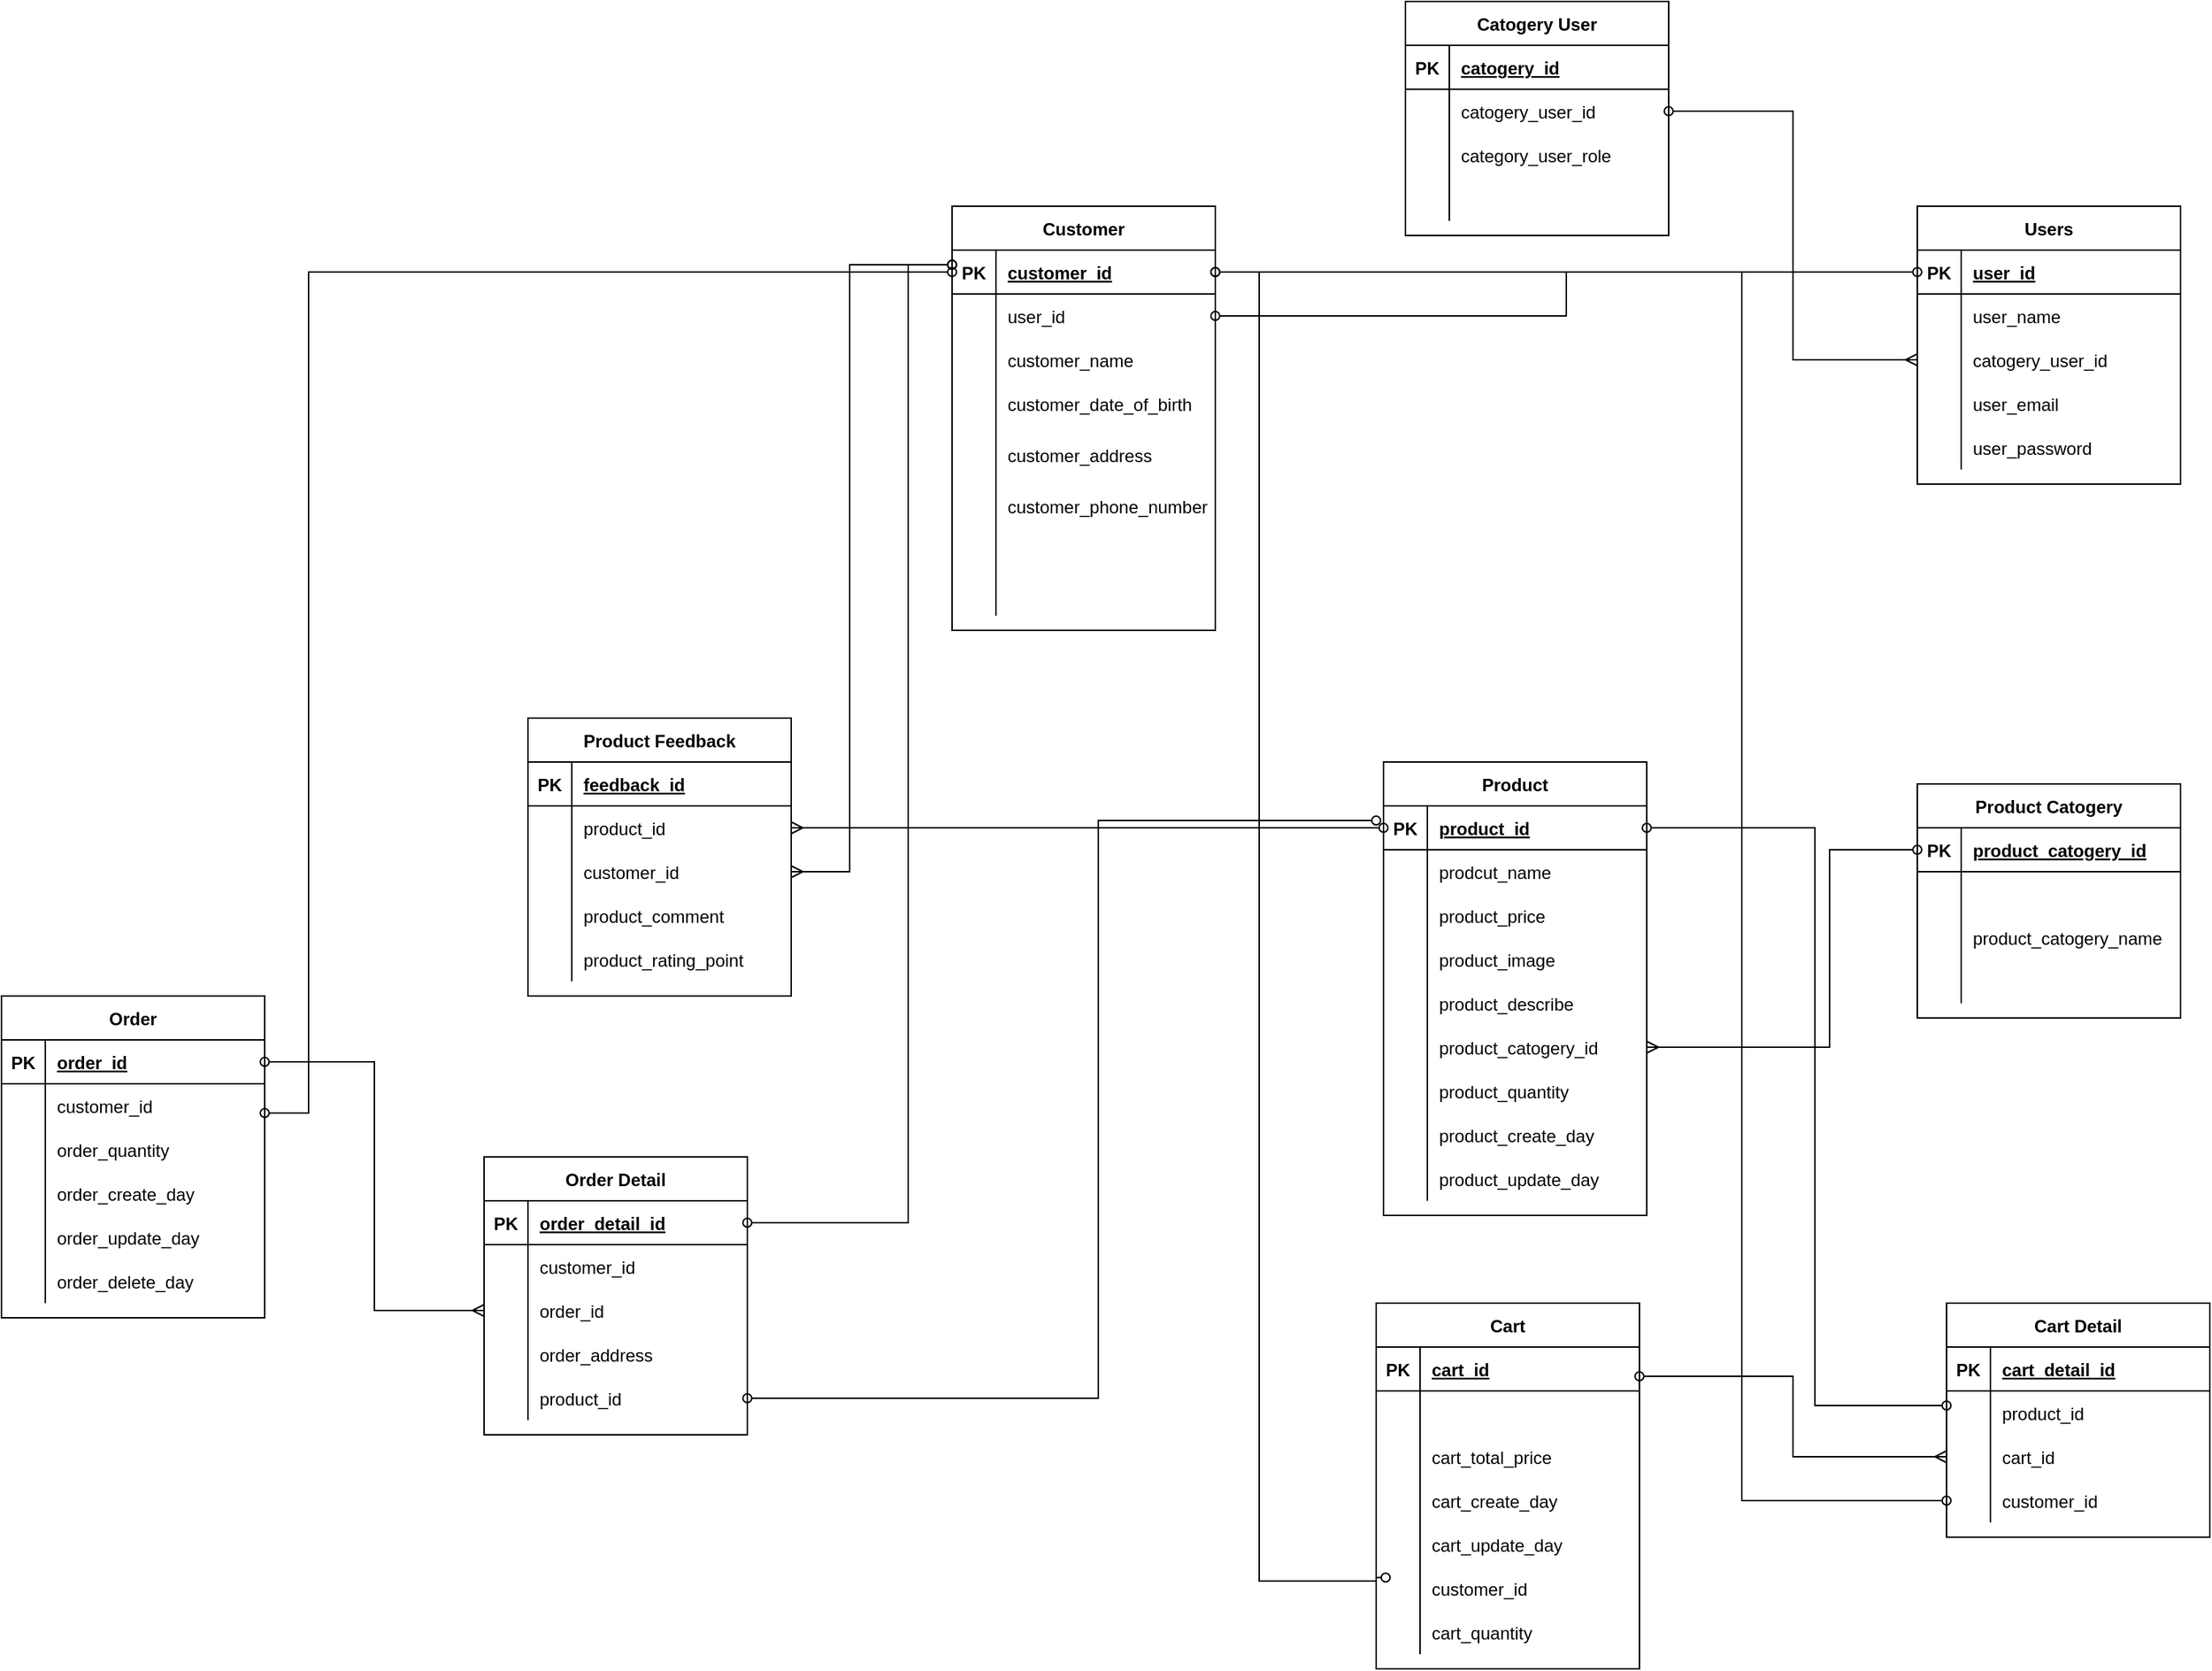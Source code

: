 <mxfile version="20.0.1" type="device"><diagram id="YAJmcXgTaB8gRB5UCudb" name="Page-1"><mxGraphModel dx="2580" dy="975" grid="1" gridSize="10" guides="1" tooltips="1" connect="1" arrows="1" fold="1" page="1" pageScale="1" pageWidth="850" pageHeight="1100" math="0" shadow="0"><root><mxCell id="0"/><mxCell id="1" parent="0"/><mxCell id="C5HQkvfpGXLTfHhfdLSs-2" value="Catogery User" style="shape=table;startSize=30;container=1;collapsible=1;childLayout=tableLayout;fixedRows=1;rowLines=0;fontStyle=1;align=center;resizeLast=1;" vertex="1" parent="1"><mxGeometry x="350" y="110" width="180" height="160" as="geometry"/></mxCell><mxCell id="C5HQkvfpGXLTfHhfdLSs-3" value="" style="shape=tableRow;horizontal=0;startSize=0;swimlaneHead=0;swimlaneBody=0;fillColor=none;collapsible=0;dropTarget=0;points=[[0,0.5],[1,0.5]];portConstraint=eastwest;top=0;left=0;right=0;bottom=1;" vertex="1" parent="C5HQkvfpGXLTfHhfdLSs-2"><mxGeometry y="30" width="180" height="30" as="geometry"/></mxCell><mxCell id="C5HQkvfpGXLTfHhfdLSs-4" value="PK" style="shape=partialRectangle;connectable=0;fillColor=none;top=0;left=0;bottom=0;right=0;fontStyle=1;overflow=hidden;" vertex="1" parent="C5HQkvfpGXLTfHhfdLSs-3"><mxGeometry width="30" height="30" as="geometry"><mxRectangle width="30" height="30" as="alternateBounds"/></mxGeometry></mxCell><mxCell id="C5HQkvfpGXLTfHhfdLSs-5" value="catogery_id" style="shape=partialRectangle;connectable=0;fillColor=none;top=0;left=0;bottom=0;right=0;align=left;spacingLeft=6;fontStyle=5;overflow=hidden;" vertex="1" parent="C5HQkvfpGXLTfHhfdLSs-3"><mxGeometry x="30" width="150" height="30" as="geometry"><mxRectangle width="150" height="30" as="alternateBounds"/></mxGeometry></mxCell><mxCell id="C5HQkvfpGXLTfHhfdLSs-6" value="" style="shape=tableRow;horizontal=0;startSize=0;swimlaneHead=0;swimlaneBody=0;fillColor=none;collapsible=0;dropTarget=0;points=[[0,0.5],[1,0.5]];portConstraint=eastwest;top=0;left=0;right=0;bottom=0;" vertex="1" parent="C5HQkvfpGXLTfHhfdLSs-2"><mxGeometry y="60" width="180" height="30" as="geometry"/></mxCell><mxCell id="C5HQkvfpGXLTfHhfdLSs-7" value="" style="shape=partialRectangle;connectable=0;fillColor=none;top=0;left=0;bottom=0;right=0;editable=1;overflow=hidden;" vertex="1" parent="C5HQkvfpGXLTfHhfdLSs-6"><mxGeometry width="30" height="30" as="geometry"><mxRectangle width="30" height="30" as="alternateBounds"/></mxGeometry></mxCell><mxCell id="C5HQkvfpGXLTfHhfdLSs-8" value="catogery_user_id" style="shape=partialRectangle;connectable=0;fillColor=none;top=0;left=0;bottom=0;right=0;align=left;spacingLeft=6;overflow=hidden;" vertex="1" parent="C5HQkvfpGXLTfHhfdLSs-6"><mxGeometry x="30" width="150" height="30" as="geometry"><mxRectangle width="150" height="30" as="alternateBounds"/></mxGeometry></mxCell><mxCell id="C5HQkvfpGXLTfHhfdLSs-9" value="" style="shape=tableRow;horizontal=0;startSize=0;swimlaneHead=0;swimlaneBody=0;fillColor=none;collapsible=0;dropTarget=0;points=[[0,0.5],[1,0.5]];portConstraint=eastwest;top=0;left=0;right=0;bottom=0;" vertex="1" parent="C5HQkvfpGXLTfHhfdLSs-2"><mxGeometry y="90" width="180" height="30" as="geometry"/></mxCell><mxCell id="C5HQkvfpGXLTfHhfdLSs-10" value="" style="shape=partialRectangle;connectable=0;fillColor=none;top=0;left=0;bottom=0;right=0;editable=1;overflow=hidden;" vertex="1" parent="C5HQkvfpGXLTfHhfdLSs-9"><mxGeometry width="30" height="30" as="geometry"><mxRectangle width="30" height="30" as="alternateBounds"/></mxGeometry></mxCell><mxCell id="C5HQkvfpGXLTfHhfdLSs-11" value="category_user_role" style="shape=partialRectangle;connectable=0;fillColor=none;top=0;left=0;bottom=0;right=0;align=left;spacingLeft=6;overflow=hidden;" vertex="1" parent="C5HQkvfpGXLTfHhfdLSs-9"><mxGeometry x="30" width="150" height="30" as="geometry"><mxRectangle width="150" height="30" as="alternateBounds"/></mxGeometry></mxCell><mxCell id="C5HQkvfpGXLTfHhfdLSs-12" value="" style="shape=tableRow;horizontal=0;startSize=0;swimlaneHead=0;swimlaneBody=0;fillColor=none;collapsible=0;dropTarget=0;points=[[0,0.5],[1,0.5]];portConstraint=eastwest;top=0;left=0;right=0;bottom=0;" vertex="1" parent="C5HQkvfpGXLTfHhfdLSs-2"><mxGeometry y="120" width="180" height="30" as="geometry"/></mxCell><mxCell id="C5HQkvfpGXLTfHhfdLSs-13" value="" style="shape=partialRectangle;connectable=0;fillColor=none;top=0;left=0;bottom=0;right=0;editable=1;overflow=hidden;" vertex="1" parent="C5HQkvfpGXLTfHhfdLSs-12"><mxGeometry width="30" height="30" as="geometry"><mxRectangle width="30" height="30" as="alternateBounds"/></mxGeometry></mxCell><mxCell id="C5HQkvfpGXLTfHhfdLSs-14" value="" style="shape=partialRectangle;connectable=0;fillColor=none;top=0;left=0;bottom=0;right=0;align=left;spacingLeft=6;overflow=hidden;" vertex="1" parent="C5HQkvfpGXLTfHhfdLSs-12"><mxGeometry x="30" width="150" height="30" as="geometry"><mxRectangle width="150" height="30" as="alternateBounds"/></mxGeometry></mxCell><mxCell id="C5HQkvfpGXLTfHhfdLSs-15" value="Customer" style="shape=table;startSize=30;container=1;collapsible=1;childLayout=tableLayout;fixedRows=1;rowLines=0;fontStyle=1;align=center;resizeLast=1;" vertex="1" parent="1"><mxGeometry x="40" y="250" width="180" height="290" as="geometry"/></mxCell><mxCell id="C5HQkvfpGXLTfHhfdLSs-16" value="" style="shape=tableRow;horizontal=0;startSize=0;swimlaneHead=0;swimlaneBody=0;fillColor=none;collapsible=0;dropTarget=0;points=[[0,0.5],[1,0.5]];portConstraint=eastwest;top=0;left=0;right=0;bottom=1;" vertex="1" parent="C5HQkvfpGXLTfHhfdLSs-15"><mxGeometry y="30" width="180" height="30" as="geometry"/></mxCell><mxCell id="C5HQkvfpGXLTfHhfdLSs-17" value="PK" style="shape=partialRectangle;connectable=0;fillColor=none;top=0;left=0;bottom=0;right=0;fontStyle=1;overflow=hidden;" vertex="1" parent="C5HQkvfpGXLTfHhfdLSs-16"><mxGeometry width="30" height="30" as="geometry"><mxRectangle width="30" height="30" as="alternateBounds"/></mxGeometry></mxCell><mxCell id="C5HQkvfpGXLTfHhfdLSs-18" value="customer_id" style="shape=partialRectangle;connectable=0;fillColor=none;top=0;left=0;bottom=0;right=0;align=left;spacingLeft=6;fontStyle=5;overflow=hidden;" vertex="1" parent="C5HQkvfpGXLTfHhfdLSs-16"><mxGeometry x="30" width="150" height="30" as="geometry"><mxRectangle width="150" height="30" as="alternateBounds"/></mxGeometry></mxCell><mxCell id="C5HQkvfpGXLTfHhfdLSs-19" value="" style="shape=tableRow;horizontal=0;startSize=0;swimlaneHead=0;swimlaneBody=0;fillColor=none;collapsible=0;dropTarget=0;points=[[0,0.5],[1,0.5]];portConstraint=eastwest;top=0;left=0;right=0;bottom=0;" vertex="1" parent="C5HQkvfpGXLTfHhfdLSs-15"><mxGeometry y="60" width="180" height="30" as="geometry"/></mxCell><mxCell id="C5HQkvfpGXLTfHhfdLSs-20" value="" style="shape=partialRectangle;connectable=0;fillColor=none;top=0;left=0;bottom=0;right=0;editable=1;overflow=hidden;" vertex="1" parent="C5HQkvfpGXLTfHhfdLSs-19"><mxGeometry width="30" height="30" as="geometry"><mxRectangle width="30" height="30" as="alternateBounds"/></mxGeometry></mxCell><mxCell id="C5HQkvfpGXLTfHhfdLSs-21" value="user_id" style="shape=partialRectangle;connectable=0;fillColor=none;top=0;left=0;bottom=0;right=0;align=left;spacingLeft=6;overflow=hidden;" vertex="1" parent="C5HQkvfpGXLTfHhfdLSs-19"><mxGeometry x="30" width="150" height="30" as="geometry"><mxRectangle width="150" height="30" as="alternateBounds"/></mxGeometry></mxCell><mxCell id="C5HQkvfpGXLTfHhfdLSs-22" value="" style="shape=tableRow;horizontal=0;startSize=0;swimlaneHead=0;swimlaneBody=0;fillColor=none;collapsible=0;dropTarget=0;points=[[0,0.5],[1,0.5]];portConstraint=eastwest;top=0;left=0;right=0;bottom=0;" vertex="1" parent="C5HQkvfpGXLTfHhfdLSs-15"><mxGeometry y="90" width="180" height="30" as="geometry"/></mxCell><mxCell id="C5HQkvfpGXLTfHhfdLSs-23" value="" style="shape=partialRectangle;connectable=0;fillColor=none;top=0;left=0;bottom=0;right=0;editable=1;overflow=hidden;" vertex="1" parent="C5HQkvfpGXLTfHhfdLSs-22"><mxGeometry width="30" height="30" as="geometry"><mxRectangle width="30" height="30" as="alternateBounds"/></mxGeometry></mxCell><mxCell id="C5HQkvfpGXLTfHhfdLSs-24" value="customer_name" style="shape=partialRectangle;connectable=0;fillColor=none;top=0;left=0;bottom=0;right=0;align=left;spacingLeft=6;overflow=hidden;" vertex="1" parent="C5HQkvfpGXLTfHhfdLSs-22"><mxGeometry x="30" width="150" height="30" as="geometry"><mxRectangle width="150" height="30" as="alternateBounds"/></mxGeometry></mxCell><mxCell id="C5HQkvfpGXLTfHhfdLSs-25" value="" style="shape=tableRow;horizontal=0;startSize=0;swimlaneHead=0;swimlaneBody=0;fillColor=none;collapsible=0;dropTarget=0;points=[[0,0.5],[1,0.5]];portConstraint=eastwest;top=0;left=0;right=0;bottom=0;" vertex="1" parent="C5HQkvfpGXLTfHhfdLSs-15"><mxGeometry y="120" width="180" height="30" as="geometry"/></mxCell><mxCell id="C5HQkvfpGXLTfHhfdLSs-26" value="" style="shape=partialRectangle;connectable=0;fillColor=none;top=0;left=0;bottom=0;right=0;editable=1;overflow=hidden;" vertex="1" parent="C5HQkvfpGXLTfHhfdLSs-25"><mxGeometry width="30" height="30" as="geometry"><mxRectangle width="30" height="30" as="alternateBounds"/></mxGeometry></mxCell><mxCell id="C5HQkvfpGXLTfHhfdLSs-27" value="customer_date_of_birth" style="shape=partialRectangle;connectable=0;fillColor=none;top=0;left=0;bottom=0;right=0;align=left;spacingLeft=6;overflow=hidden;" vertex="1" parent="C5HQkvfpGXLTfHhfdLSs-25"><mxGeometry x="30" width="150" height="30" as="geometry"><mxRectangle width="150" height="30" as="alternateBounds"/></mxGeometry></mxCell><mxCell id="C5HQkvfpGXLTfHhfdLSs-28" value="" style="shape=tableRow;horizontal=0;startSize=0;swimlaneHead=0;swimlaneBody=0;fillColor=none;collapsible=0;dropTarget=0;points=[[0,0.5],[1,0.5]];portConstraint=eastwest;top=0;left=0;right=0;bottom=0;" vertex="1" parent="C5HQkvfpGXLTfHhfdLSs-15"><mxGeometry y="150" width="180" height="40" as="geometry"/></mxCell><mxCell id="C5HQkvfpGXLTfHhfdLSs-29" value="" style="shape=partialRectangle;connectable=0;fillColor=none;top=0;left=0;bottom=0;right=0;editable=1;overflow=hidden;" vertex="1" parent="C5HQkvfpGXLTfHhfdLSs-28"><mxGeometry width="30" height="40" as="geometry"><mxRectangle width="30" height="40" as="alternateBounds"/></mxGeometry></mxCell><mxCell id="C5HQkvfpGXLTfHhfdLSs-30" value="customer_address" style="shape=partialRectangle;connectable=0;fillColor=none;top=0;left=0;bottom=0;right=0;align=left;spacingLeft=6;overflow=hidden;" vertex="1" parent="C5HQkvfpGXLTfHhfdLSs-28"><mxGeometry x="30" width="150" height="40" as="geometry"><mxRectangle width="150" height="40" as="alternateBounds"/></mxGeometry></mxCell><mxCell id="C5HQkvfpGXLTfHhfdLSs-31" value="" style="shape=tableRow;horizontal=0;startSize=0;swimlaneHead=0;swimlaneBody=0;fillColor=none;collapsible=0;dropTarget=0;points=[[0,0.5],[1,0.5]];portConstraint=eastwest;top=0;left=0;right=0;bottom=0;" vertex="1" parent="C5HQkvfpGXLTfHhfdLSs-15"><mxGeometry y="190" width="180" height="30" as="geometry"/></mxCell><mxCell id="C5HQkvfpGXLTfHhfdLSs-32" value="" style="shape=partialRectangle;connectable=0;fillColor=none;top=0;left=0;bottom=0;right=0;editable=1;overflow=hidden;" vertex="1" parent="C5HQkvfpGXLTfHhfdLSs-31"><mxGeometry width="30" height="30" as="geometry"><mxRectangle width="30" height="30" as="alternateBounds"/></mxGeometry></mxCell><mxCell id="C5HQkvfpGXLTfHhfdLSs-33" value="customer_phone_number" style="shape=partialRectangle;connectable=0;fillColor=none;top=0;left=0;bottom=0;right=0;align=left;spacingLeft=6;overflow=hidden;" vertex="1" parent="C5HQkvfpGXLTfHhfdLSs-31"><mxGeometry x="30" width="150" height="30" as="geometry"><mxRectangle width="150" height="30" as="alternateBounds"/></mxGeometry></mxCell><mxCell id="C5HQkvfpGXLTfHhfdLSs-34" value="" style="shape=tableRow;horizontal=0;startSize=0;swimlaneHead=0;swimlaneBody=0;fillColor=none;collapsible=0;dropTarget=0;points=[[0,0.5],[1,0.5]];portConstraint=eastwest;top=0;left=0;right=0;bottom=0;" vertex="1" parent="C5HQkvfpGXLTfHhfdLSs-15"><mxGeometry y="220" width="180" height="30" as="geometry"/></mxCell><mxCell id="C5HQkvfpGXLTfHhfdLSs-35" value="" style="shape=partialRectangle;connectable=0;fillColor=none;top=0;left=0;bottom=0;right=0;editable=1;overflow=hidden;" vertex="1" parent="C5HQkvfpGXLTfHhfdLSs-34"><mxGeometry width="30" height="30" as="geometry"><mxRectangle width="30" height="30" as="alternateBounds"/></mxGeometry></mxCell><mxCell id="C5HQkvfpGXLTfHhfdLSs-36" value="" style="shape=partialRectangle;connectable=0;fillColor=none;top=0;left=0;bottom=0;right=0;align=left;spacingLeft=6;overflow=hidden;" vertex="1" parent="C5HQkvfpGXLTfHhfdLSs-34"><mxGeometry x="30" width="150" height="30" as="geometry"><mxRectangle width="150" height="30" as="alternateBounds"/></mxGeometry></mxCell><mxCell id="C5HQkvfpGXLTfHhfdLSs-37" value="" style="shape=tableRow;horizontal=0;startSize=0;swimlaneHead=0;swimlaneBody=0;fillColor=none;collapsible=0;dropTarget=0;points=[[0,0.5],[1,0.5]];portConstraint=eastwest;top=0;left=0;right=0;bottom=0;" vertex="1" parent="C5HQkvfpGXLTfHhfdLSs-15"><mxGeometry y="250" width="180" height="30" as="geometry"/></mxCell><mxCell id="C5HQkvfpGXLTfHhfdLSs-38" value="" style="shape=partialRectangle;connectable=0;fillColor=none;top=0;left=0;bottom=0;right=0;editable=1;overflow=hidden;" vertex="1" parent="C5HQkvfpGXLTfHhfdLSs-37"><mxGeometry width="30" height="30" as="geometry"><mxRectangle width="30" height="30" as="alternateBounds"/></mxGeometry></mxCell><mxCell id="C5HQkvfpGXLTfHhfdLSs-39" value="" style="shape=partialRectangle;connectable=0;fillColor=none;top=0;left=0;bottom=0;right=0;align=left;spacingLeft=6;overflow=hidden;" vertex="1" parent="C5HQkvfpGXLTfHhfdLSs-37"><mxGeometry x="30" width="150" height="30" as="geometry"><mxRectangle width="150" height="30" as="alternateBounds"/></mxGeometry></mxCell><mxCell id="C5HQkvfpGXLTfHhfdLSs-40" value="Users" style="shape=table;startSize=30;container=1;collapsible=1;childLayout=tableLayout;fixedRows=1;rowLines=0;fontStyle=1;align=center;resizeLast=1;" vertex="1" parent="1"><mxGeometry x="700" y="250" width="180" height="190" as="geometry"/></mxCell><mxCell id="C5HQkvfpGXLTfHhfdLSs-41" value="" style="shape=tableRow;horizontal=0;startSize=0;swimlaneHead=0;swimlaneBody=0;fillColor=none;collapsible=0;dropTarget=0;points=[[0,0.5],[1,0.5]];portConstraint=eastwest;top=0;left=0;right=0;bottom=1;" vertex="1" parent="C5HQkvfpGXLTfHhfdLSs-40"><mxGeometry y="30" width="180" height="30" as="geometry"/></mxCell><mxCell id="C5HQkvfpGXLTfHhfdLSs-42" value="PK" style="shape=partialRectangle;connectable=0;fillColor=none;top=0;left=0;bottom=0;right=0;fontStyle=1;overflow=hidden;" vertex="1" parent="C5HQkvfpGXLTfHhfdLSs-41"><mxGeometry width="30" height="30" as="geometry"><mxRectangle width="30" height="30" as="alternateBounds"/></mxGeometry></mxCell><mxCell id="C5HQkvfpGXLTfHhfdLSs-43" value="user_id" style="shape=partialRectangle;connectable=0;fillColor=none;top=0;left=0;bottom=0;right=0;align=left;spacingLeft=6;fontStyle=5;overflow=hidden;" vertex="1" parent="C5HQkvfpGXLTfHhfdLSs-41"><mxGeometry x="30" width="150" height="30" as="geometry"><mxRectangle width="150" height="30" as="alternateBounds"/></mxGeometry></mxCell><mxCell id="C5HQkvfpGXLTfHhfdLSs-44" value="" style="shape=tableRow;horizontal=0;startSize=0;swimlaneHead=0;swimlaneBody=0;fillColor=none;collapsible=0;dropTarget=0;points=[[0,0.5],[1,0.5]];portConstraint=eastwest;top=0;left=0;right=0;bottom=0;" vertex="1" parent="C5HQkvfpGXLTfHhfdLSs-40"><mxGeometry y="60" width="180" height="30" as="geometry"/></mxCell><mxCell id="C5HQkvfpGXLTfHhfdLSs-45" value="" style="shape=partialRectangle;connectable=0;fillColor=none;top=0;left=0;bottom=0;right=0;editable=1;overflow=hidden;" vertex="1" parent="C5HQkvfpGXLTfHhfdLSs-44"><mxGeometry width="30" height="30" as="geometry"><mxRectangle width="30" height="30" as="alternateBounds"/></mxGeometry></mxCell><mxCell id="C5HQkvfpGXLTfHhfdLSs-46" value="user_name" style="shape=partialRectangle;connectable=0;fillColor=none;top=0;left=0;bottom=0;right=0;align=left;spacingLeft=6;overflow=hidden;" vertex="1" parent="C5HQkvfpGXLTfHhfdLSs-44"><mxGeometry x="30" width="150" height="30" as="geometry"><mxRectangle width="150" height="30" as="alternateBounds"/></mxGeometry></mxCell><mxCell id="C5HQkvfpGXLTfHhfdLSs-47" value="" style="shape=tableRow;horizontal=0;startSize=0;swimlaneHead=0;swimlaneBody=0;fillColor=none;collapsible=0;dropTarget=0;points=[[0,0.5],[1,0.5]];portConstraint=eastwest;top=0;left=0;right=0;bottom=0;" vertex="1" parent="C5HQkvfpGXLTfHhfdLSs-40"><mxGeometry y="90" width="180" height="30" as="geometry"/></mxCell><mxCell id="C5HQkvfpGXLTfHhfdLSs-48" value="" style="shape=partialRectangle;connectable=0;fillColor=none;top=0;left=0;bottom=0;right=0;editable=1;overflow=hidden;" vertex="1" parent="C5HQkvfpGXLTfHhfdLSs-47"><mxGeometry width="30" height="30" as="geometry"><mxRectangle width="30" height="30" as="alternateBounds"/></mxGeometry></mxCell><mxCell id="C5HQkvfpGXLTfHhfdLSs-49" value="catogery_user_id" style="shape=partialRectangle;connectable=0;fillColor=none;top=0;left=0;bottom=0;right=0;align=left;spacingLeft=6;overflow=hidden;" vertex="1" parent="C5HQkvfpGXLTfHhfdLSs-47"><mxGeometry x="30" width="150" height="30" as="geometry"><mxRectangle width="150" height="30" as="alternateBounds"/></mxGeometry></mxCell><mxCell id="C5HQkvfpGXLTfHhfdLSs-50" value="" style="shape=tableRow;horizontal=0;startSize=0;swimlaneHead=0;swimlaneBody=0;fillColor=none;collapsible=0;dropTarget=0;points=[[0,0.5],[1,0.5]];portConstraint=eastwest;top=0;left=0;right=0;bottom=0;" vertex="1" parent="C5HQkvfpGXLTfHhfdLSs-40"><mxGeometry y="120" width="180" height="30" as="geometry"/></mxCell><mxCell id="C5HQkvfpGXLTfHhfdLSs-51" value="" style="shape=partialRectangle;connectable=0;fillColor=none;top=0;left=0;bottom=0;right=0;editable=1;overflow=hidden;" vertex="1" parent="C5HQkvfpGXLTfHhfdLSs-50"><mxGeometry width="30" height="30" as="geometry"><mxRectangle width="30" height="30" as="alternateBounds"/></mxGeometry></mxCell><mxCell id="C5HQkvfpGXLTfHhfdLSs-52" value="user_email" style="shape=partialRectangle;connectable=0;fillColor=none;top=0;left=0;bottom=0;right=0;align=left;spacingLeft=6;overflow=hidden;" vertex="1" parent="C5HQkvfpGXLTfHhfdLSs-50"><mxGeometry x="30" width="150" height="30" as="geometry"><mxRectangle width="150" height="30" as="alternateBounds"/></mxGeometry></mxCell><mxCell id="C5HQkvfpGXLTfHhfdLSs-53" value="" style="shape=tableRow;horizontal=0;startSize=0;swimlaneHead=0;swimlaneBody=0;fillColor=none;collapsible=0;dropTarget=0;points=[[0,0.5],[1,0.5]];portConstraint=eastwest;top=0;left=0;right=0;bottom=0;" vertex="1" parent="C5HQkvfpGXLTfHhfdLSs-40"><mxGeometry y="150" width="180" height="30" as="geometry"/></mxCell><mxCell id="C5HQkvfpGXLTfHhfdLSs-54" value="" style="shape=partialRectangle;connectable=0;fillColor=none;top=0;left=0;bottom=0;right=0;editable=1;overflow=hidden;" vertex="1" parent="C5HQkvfpGXLTfHhfdLSs-53"><mxGeometry width="30" height="30" as="geometry"><mxRectangle width="30" height="30" as="alternateBounds"/></mxGeometry></mxCell><mxCell id="C5HQkvfpGXLTfHhfdLSs-55" value="user_password" style="shape=partialRectangle;connectable=0;fillColor=none;top=0;left=0;bottom=0;right=0;align=left;spacingLeft=6;overflow=hidden;" vertex="1" parent="C5HQkvfpGXLTfHhfdLSs-53"><mxGeometry x="30" width="150" height="30" as="geometry"><mxRectangle width="150" height="30" as="alternateBounds"/></mxGeometry></mxCell><mxCell id="C5HQkvfpGXLTfHhfdLSs-56" style="edgeStyle=orthogonalEdgeStyle;rounded=0;orthogonalLoop=1;jettySize=auto;html=1;entryX=0;entryY=0.5;entryDx=0;entryDy=0;startArrow=oval;startFill=0;endArrow=ERmany;endFill=0;" edge="1" parent="1" source="C5HQkvfpGXLTfHhfdLSs-6" target="C5HQkvfpGXLTfHhfdLSs-47"><mxGeometry relative="1" as="geometry"/></mxCell><mxCell id="C5HQkvfpGXLTfHhfdLSs-57" value="Product" style="shape=table;startSize=30;container=1;collapsible=1;childLayout=tableLayout;fixedRows=1;rowLines=0;fontStyle=1;align=center;resizeLast=1;" vertex="1" parent="1"><mxGeometry x="335" y="630" width="180" height="310" as="geometry"/></mxCell><mxCell id="C5HQkvfpGXLTfHhfdLSs-58" value="" style="shape=tableRow;horizontal=0;startSize=0;swimlaneHead=0;swimlaneBody=0;fillColor=none;collapsible=0;dropTarget=0;points=[[0,0.5],[1,0.5]];portConstraint=eastwest;top=0;left=0;right=0;bottom=1;" vertex="1" parent="C5HQkvfpGXLTfHhfdLSs-57"><mxGeometry y="30" width="180" height="30" as="geometry"/></mxCell><mxCell id="C5HQkvfpGXLTfHhfdLSs-59" value="PK" style="shape=partialRectangle;connectable=0;fillColor=none;top=0;left=0;bottom=0;right=0;fontStyle=1;overflow=hidden;" vertex="1" parent="C5HQkvfpGXLTfHhfdLSs-58"><mxGeometry width="30" height="30" as="geometry"><mxRectangle width="30" height="30" as="alternateBounds"/></mxGeometry></mxCell><mxCell id="C5HQkvfpGXLTfHhfdLSs-60" value="product_id" style="shape=partialRectangle;connectable=0;fillColor=none;top=0;left=0;bottom=0;right=0;align=left;spacingLeft=6;fontStyle=5;overflow=hidden;" vertex="1" parent="C5HQkvfpGXLTfHhfdLSs-58"><mxGeometry x="30" width="150" height="30" as="geometry"><mxRectangle width="150" height="30" as="alternateBounds"/></mxGeometry></mxCell><mxCell id="C5HQkvfpGXLTfHhfdLSs-61" value="" style="shape=tableRow;horizontal=0;startSize=0;swimlaneHead=0;swimlaneBody=0;fillColor=none;collapsible=0;dropTarget=0;points=[[0,0.5],[1,0.5]];portConstraint=eastwest;top=0;left=0;right=0;bottom=0;" vertex="1" parent="C5HQkvfpGXLTfHhfdLSs-57"><mxGeometry y="60" width="180" height="30" as="geometry"/></mxCell><mxCell id="C5HQkvfpGXLTfHhfdLSs-62" value="" style="shape=partialRectangle;connectable=0;fillColor=none;top=0;left=0;bottom=0;right=0;editable=1;overflow=hidden;" vertex="1" parent="C5HQkvfpGXLTfHhfdLSs-61"><mxGeometry width="30" height="30" as="geometry"><mxRectangle width="30" height="30" as="alternateBounds"/></mxGeometry></mxCell><mxCell id="C5HQkvfpGXLTfHhfdLSs-63" value="prodcut_name" style="shape=partialRectangle;connectable=0;fillColor=none;top=0;left=0;bottom=0;right=0;align=left;spacingLeft=6;overflow=hidden;" vertex="1" parent="C5HQkvfpGXLTfHhfdLSs-61"><mxGeometry x="30" width="150" height="30" as="geometry"><mxRectangle width="150" height="30" as="alternateBounds"/></mxGeometry></mxCell><mxCell id="C5HQkvfpGXLTfHhfdLSs-64" value="" style="shape=tableRow;horizontal=0;startSize=0;swimlaneHead=0;swimlaneBody=0;fillColor=none;collapsible=0;dropTarget=0;points=[[0,0.5],[1,0.5]];portConstraint=eastwest;top=0;left=0;right=0;bottom=0;" vertex="1" parent="C5HQkvfpGXLTfHhfdLSs-57"><mxGeometry y="90" width="180" height="30" as="geometry"/></mxCell><mxCell id="C5HQkvfpGXLTfHhfdLSs-65" value="" style="shape=partialRectangle;connectable=0;fillColor=none;top=0;left=0;bottom=0;right=0;editable=1;overflow=hidden;" vertex="1" parent="C5HQkvfpGXLTfHhfdLSs-64"><mxGeometry width="30" height="30" as="geometry"><mxRectangle width="30" height="30" as="alternateBounds"/></mxGeometry></mxCell><mxCell id="C5HQkvfpGXLTfHhfdLSs-66" value="product_price" style="shape=partialRectangle;connectable=0;fillColor=none;top=0;left=0;bottom=0;right=0;align=left;spacingLeft=6;overflow=hidden;" vertex="1" parent="C5HQkvfpGXLTfHhfdLSs-64"><mxGeometry x="30" width="150" height="30" as="geometry"><mxRectangle width="150" height="30" as="alternateBounds"/></mxGeometry></mxCell><mxCell id="C5HQkvfpGXLTfHhfdLSs-67" value="" style="shape=tableRow;horizontal=0;startSize=0;swimlaneHead=0;swimlaneBody=0;fillColor=none;collapsible=0;dropTarget=0;points=[[0,0.5],[1,0.5]];portConstraint=eastwest;top=0;left=0;right=0;bottom=0;" vertex="1" parent="C5HQkvfpGXLTfHhfdLSs-57"><mxGeometry y="120" width="180" height="30" as="geometry"/></mxCell><mxCell id="C5HQkvfpGXLTfHhfdLSs-68" value="" style="shape=partialRectangle;connectable=0;fillColor=none;top=0;left=0;bottom=0;right=0;editable=1;overflow=hidden;" vertex="1" parent="C5HQkvfpGXLTfHhfdLSs-67"><mxGeometry width="30" height="30" as="geometry"><mxRectangle width="30" height="30" as="alternateBounds"/></mxGeometry></mxCell><mxCell id="C5HQkvfpGXLTfHhfdLSs-69" value="product_image" style="shape=partialRectangle;connectable=0;fillColor=none;top=0;left=0;bottom=0;right=0;align=left;spacingLeft=6;overflow=hidden;" vertex="1" parent="C5HQkvfpGXLTfHhfdLSs-67"><mxGeometry x="30" width="150" height="30" as="geometry"><mxRectangle width="150" height="30" as="alternateBounds"/></mxGeometry></mxCell><mxCell id="C5HQkvfpGXLTfHhfdLSs-70" value="" style="shape=tableRow;horizontal=0;startSize=0;swimlaneHead=0;swimlaneBody=0;fillColor=none;collapsible=0;dropTarget=0;points=[[0,0.5],[1,0.5]];portConstraint=eastwest;top=0;left=0;right=0;bottom=0;" vertex="1" parent="C5HQkvfpGXLTfHhfdLSs-57"><mxGeometry y="150" width="180" height="30" as="geometry"/></mxCell><mxCell id="C5HQkvfpGXLTfHhfdLSs-71" value="" style="shape=partialRectangle;connectable=0;fillColor=none;top=0;left=0;bottom=0;right=0;editable=1;overflow=hidden;" vertex="1" parent="C5HQkvfpGXLTfHhfdLSs-70"><mxGeometry width="30" height="30" as="geometry"><mxRectangle width="30" height="30" as="alternateBounds"/></mxGeometry></mxCell><mxCell id="C5HQkvfpGXLTfHhfdLSs-72" value="product_describe" style="shape=partialRectangle;connectable=0;fillColor=none;top=0;left=0;bottom=0;right=0;align=left;spacingLeft=6;overflow=hidden;" vertex="1" parent="C5HQkvfpGXLTfHhfdLSs-70"><mxGeometry x="30" width="150" height="30" as="geometry"><mxRectangle width="150" height="30" as="alternateBounds"/></mxGeometry></mxCell><mxCell id="C5HQkvfpGXLTfHhfdLSs-73" value="" style="shape=tableRow;horizontal=0;startSize=0;swimlaneHead=0;swimlaneBody=0;fillColor=none;collapsible=0;dropTarget=0;points=[[0,0.5],[1,0.5]];portConstraint=eastwest;top=0;left=0;right=0;bottom=0;" vertex="1" parent="C5HQkvfpGXLTfHhfdLSs-57"><mxGeometry y="180" width="180" height="30" as="geometry"/></mxCell><mxCell id="C5HQkvfpGXLTfHhfdLSs-74" value="" style="shape=partialRectangle;connectable=0;fillColor=none;top=0;left=0;bottom=0;right=0;editable=1;overflow=hidden;" vertex="1" parent="C5HQkvfpGXLTfHhfdLSs-73"><mxGeometry width="30" height="30" as="geometry"><mxRectangle width="30" height="30" as="alternateBounds"/></mxGeometry></mxCell><mxCell id="C5HQkvfpGXLTfHhfdLSs-75" value="product_catogery_id" style="shape=partialRectangle;connectable=0;fillColor=none;top=0;left=0;bottom=0;right=0;align=left;spacingLeft=6;overflow=hidden;" vertex="1" parent="C5HQkvfpGXLTfHhfdLSs-73"><mxGeometry x="30" width="150" height="30" as="geometry"><mxRectangle width="150" height="30" as="alternateBounds"/></mxGeometry></mxCell><mxCell id="C5HQkvfpGXLTfHhfdLSs-76" value="" style="shape=tableRow;horizontal=0;startSize=0;swimlaneHead=0;swimlaneBody=0;fillColor=none;collapsible=0;dropTarget=0;points=[[0,0.5],[1,0.5]];portConstraint=eastwest;top=0;left=0;right=0;bottom=0;" vertex="1" parent="C5HQkvfpGXLTfHhfdLSs-57"><mxGeometry y="210" width="180" height="30" as="geometry"/></mxCell><mxCell id="C5HQkvfpGXLTfHhfdLSs-77" value="" style="shape=partialRectangle;connectable=0;fillColor=none;top=0;left=0;bottom=0;right=0;editable=1;overflow=hidden;" vertex="1" parent="C5HQkvfpGXLTfHhfdLSs-76"><mxGeometry width="30" height="30" as="geometry"><mxRectangle width="30" height="30" as="alternateBounds"/></mxGeometry></mxCell><mxCell id="C5HQkvfpGXLTfHhfdLSs-78" value="product_quantity" style="shape=partialRectangle;connectable=0;fillColor=none;top=0;left=0;bottom=0;right=0;align=left;spacingLeft=6;overflow=hidden;" vertex="1" parent="C5HQkvfpGXLTfHhfdLSs-76"><mxGeometry x="30" width="150" height="30" as="geometry"><mxRectangle width="150" height="30" as="alternateBounds"/></mxGeometry></mxCell><mxCell id="C5HQkvfpGXLTfHhfdLSs-79" value="" style="shape=tableRow;horizontal=0;startSize=0;swimlaneHead=0;swimlaneBody=0;fillColor=none;collapsible=0;dropTarget=0;points=[[0,0.5],[1,0.5]];portConstraint=eastwest;top=0;left=0;right=0;bottom=0;" vertex="1" parent="C5HQkvfpGXLTfHhfdLSs-57"><mxGeometry y="240" width="180" height="30" as="geometry"/></mxCell><mxCell id="C5HQkvfpGXLTfHhfdLSs-80" value="" style="shape=partialRectangle;connectable=0;fillColor=none;top=0;left=0;bottom=0;right=0;editable=1;overflow=hidden;" vertex="1" parent="C5HQkvfpGXLTfHhfdLSs-79"><mxGeometry width="30" height="30" as="geometry"><mxRectangle width="30" height="30" as="alternateBounds"/></mxGeometry></mxCell><mxCell id="C5HQkvfpGXLTfHhfdLSs-81" value="product_create_day" style="shape=partialRectangle;connectable=0;fillColor=none;top=0;left=0;bottom=0;right=0;align=left;spacingLeft=6;overflow=hidden;" vertex="1" parent="C5HQkvfpGXLTfHhfdLSs-79"><mxGeometry x="30" width="150" height="30" as="geometry"><mxRectangle width="150" height="30" as="alternateBounds"/></mxGeometry></mxCell><mxCell id="C5HQkvfpGXLTfHhfdLSs-82" value="" style="shape=tableRow;horizontal=0;startSize=0;swimlaneHead=0;swimlaneBody=0;fillColor=none;collapsible=0;dropTarget=0;points=[[0,0.5],[1,0.5]];portConstraint=eastwest;top=0;left=0;right=0;bottom=0;" vertex="1" parent="C5HQkvfpGXLTfHhfdLSs-57"><mxGeometry y="270" width="180" height="30" as="geometry"/></mxCell><mxCell id="C5HQkvfpGXLTfHhfdLSs-83" value="" style="shape=partialRectangle;connectable=0;fillColor=none;top=0;left=0;bottom=0;right=0;editable=1;overflow=hidden;" vertex="1" parent="C5HQkvfpGXLTfHhfdLSs-82"><mxGeometry width="30" height="30" as="geometry"><mxRectangle width="30" height="30" as="alternateBounds"/></mxGeometry></mxCell><mxCell id="C5HQkvfpGXLTfHhfdLSs-84" value="product_update_day" style="shape=partialRectangle;connectable=0;fillColor=none;top=0;left=0;bottom=0;right=0;align=left;spacingLeft=6;overflow=hidden;" vertex="1" parent="C5HQkvfpGXLTfHhfdLSs-82"><mxGeometry x="30" width="150" height="30" as="geometry"><mxRectangle width="150" height="30" as="alternateBounds"/></mxGeometry></mxCell><mxCell id="C5HQkvfpGXLTfHhfdLSs-85" value="Product Catogery" style="shape=table;startSize=30;container=1;collapsible=1;childLayout=tableLayout;fixedRows=1;rowLines=0;fontStyle=1;align=center;resizeLast=1;" vertex="1" parent="1"><mxGeometry x="700" y="645" width="180" height="160" as="geometry"/></mxCell><mxCell id="C5HQkvfpGXLTfHhfdLSs-86" value="" style="shape=tableRow;horizontal=0;startSize=0;swimlaneHead=0;swimlaneBody=0;fillColor=none;collapsible=0;dropTarget=0;points=[[0,0.5],[1,0.5]];portConstraint=eastwest;top=0;left=0;right=0;bottom=1;" vertex="1" parent="C5HQkvfpGXLTfHhfdLSs-85"><mxGeometry y="30" width="180" height="30" as="geometry"/></mxCell><mxCell id="C5HQkvfpGXLTfHhfdLSs-87" value="PK" style="shape=partialRectangle;connectable=0;fillColor=none;top=0;left=0;bottom=0;right=0;fontStyle=1;overflow=hidden;" vertex="1" parent="C5HQkvfpGXLTfHhfdLSs-86"><mxGeometry width="30" height="30" as="geometry"><mxRectangle width="30" height="30" as="alternateBounds"/></mxGeometry></mxCell><mxCell id="C5HQkvfpGXLTfHhfdLSs-88" value="product_catogery_id" style="shape=partialRectangle;connectable=0;fillColor=none;top=0;left=0;bottom=0;right=0;align=left;spacingLeft=6;fontStyle=5;overflow=hidden;" vertex="1" parent="C5HQkvfpGXLTfHhfdLSs-86"><mxGeometry x="30" width="150" height="30" as="geometry"><mxRectangle width="150" height="30" as="alternateBounds"/></mxGeometry></mxCell><mxCell id="C5HQkvfpGXLTfHhfdLSs-89" value="" style="shape=tableRow;horizontal=0;startSize=0;swimlaneHead=0;swimlaneBody=0;fillColor=none;collapsible=0;dropTarget=0;points=[[0,0.5],[1,0.5]];portConstraint=eastwest;top=0;left=0;right=0;bottom=0;" vertex="1" parent="C5HQkvfpGXLTfHhfdLSs-85"><mxGeometry y="60" width="180" height="30" as="geometry"/></mxCell><mxCell id="C5HQkvfpGXLTfHhfdLSs-90" value="" style="shape=partialRectangle;connectable=0;fillColor=none;top=0;left=0;bottom=0;right=0;editable=1;overflow=hidden;" vertex="1" parent="C5HQkvfpGXLTfHhfdLSs-89"><mxGeometry width="30" height="30" as="geometry"><mxRectangle width="30" height="30" as="alternateBounds"/></mxGeometry></mxCell><mxCell id="C5HQkvfpGXLTfHhfdLSs-91" value="" style="shape=partialRectangle;connectable=0;fillColor=none;top=0;left=0;bottom=0;right=0;align=left;spacingLeft=6;overflow=hidden;" vertex="1" parent="C5HQkvfpGXLTfHhfdLSs-89"><mxGeometry x="30" width="150" height="30" as="geometry"><mxRectangle width="150" height="30" as="alternateBounds"/></mxGeometry></mxCell><mxCell id="C5HQkvfpGXLTfHhfdLSs-92" value="" style="shape=tableRow;horizontal=0;startSize=0;swimlaneHead=0;swimlaneBody=0;fillColor=none;collapsible=0;dropTarget=0;points=[[0,0.5],[1,0.5]];portConstraint=eastwest;top=0;left=0;right=0;bottom=0;" vertex="1" parent="C5HQkvfpGXLTfHhfdLSs-85"><mxGeometry y="90" width="180" height="30" as="geometry"/></mxCell><mxCell id="C5HQkvfpGXLTfHhfdLSs-93" value="" style="shape=partialRectangle;connectable=0;fillColor=none;top=0;left=0;bottom=0;right=0;editable=1;overflow=hidden;" vertex="1" parent="C5HQkvfpGXLTfHhfdLSs-92"><mxGeometry width="30" height="30" as="geometry"><mxRectangle width="30" height="30" as="alternateBounds"/></mxGeometry></mxCell><mxCell id="C5HQkvfpGXLTfHhfdLSs-94" value="product_catogery_name" style="shape=partialRectangle;connectable=0;fillColor=none;top=0;left=0;bottom=0;right=0;align=left;spacingLeft=6;overflow=hidden;" vertex="1" parent="C5HQkvfpGXLTfHhfdLSs-92"><mxGeometry x="30" width="150" height="30" as="geometry"><mxRectangle width="150" height="30" as="alternateBounds"/></mxGeometry></mxCell><mxCell id="C5HQkvfpGXLTfHhfdLSs-95" value="" style="shape=tableRow;horizontal=0;startSize=0;swimlaneHead=0;swimlaneBody=0;fillColor=none;collapsible=0;dropTarget=0;points=[[0,0.5],[1,0.5]];portConstraint=eastwest;top=0;left=0;right=0;bottom=0;" vertex="1" parent="C5HQkvfpGXLTfHhfdLSs-85"><mxGeometry y="120" width="180" height="30" as="geometry"/></mxCell><mxCell id="C5HQkvfpGXLTfHhfdLSs-96" value="" style="shape=partialRectangle;connectable=0;fillColor=none;top=0;left=0;bottom=0;right=0;editable=1;overflow=hidden;" vertex="1" parent="C5HQkvfpGXLTfHhfdLSs-95"><mxGeometry width="30" height="30" as="geometry"><mxRectangle width="30" height="30" as="alternateBounds"/></mxGeometry></mxCell><mxCell id="C5HQkvfpGXLTfHhfdLSs-97" value="" style="shape=partialRectangle;connectable=0;fillColor=none;top=0;left=0;bottom=0;right=0;align=left;spacingLeft=6;overflow=hidden;" vertex="1" parent="C5HQkvfpGXLTfHhfdLSs-95"><mxGeometry x="30" width="150" height="30" as="geometry"><mxRectangle width="150" height="30" as="alternateBounds"/></mxGeometry></mxCell><mxCell id="C5HQkvfpGXLTfHhfdLSs-98" style="edgeStyle=orthogonalEdgeStyle;rounded=0;orthogonalLoop=1;jettySize=auto;html=1;entryX=0;entryY=0.5;entryDx=0;entryDy=0;startArrow=oval;startFill=0;endArrow=ERmany;endFill=0;" edge="1" parent="1" source="C5HQkvfpGXLTfHhfdLSs-99" target="C5HQkvfpGXLTfHhfdLSs-128"><mxGeometry relative="1" as="geometry"><Array as="points"><mxPoint x="615" y="1050"/><mxPoint x="615" y="1105"/></Array></mxGeometry></mxCell><mxCell id="C5HQkvfpGXLTfHhfdLSs-99" value="Cart" style="shape=table;startSize=30;container=1;collapsible=1;childLayout=tableLayout;fixedRows=1;rowLines=0;fontStyle=1;align=center;resizeLast=1;" vertex="1" parent="1"><mxGeometry x="330" y="1000" width="180" height="250" as="geometry"/></mxCell><mxCell id="C5HQkvfpGXLTfHhfdLSs-100" value="" style="shape=tableRow;horizontal=0;startSize=0;swimlaneHead=0;swimlaneBody=0;fillColor=none;collapsible=0;dropTarget=0;points=[[0,0.5],[1,0.5]];portConstraint=eastwest;top=0;left=0;right=0;bottom=1;" vertex="1" parent="C5HQkvfpGXLTfHhfdLSs-99"><mxGeometry y="30" width="180" height="30" as="geometry"/></mxCell><mxCell id="C5HQkvfpGXLTfHhfdLSs-101" value="PK" style="shape=partialRectangle;connectable=0;fillColor=none;top=0;left=0;bottom=0;right=0;fontStyle=1;overflow=hidden;" vertex="1" parent="C5HQkvfpGXLTfHhfdLSs-100"><mxGeometry width="30" height="30" as="geometry"><mxRectangle width="30" height="30" as="alternateBounds"/></mxGeometry></mxCell><mxCell id="C5HQkvfpGXLTfHhfdLSs-102" value="cart_id" style="shape=partialRectangle;connectable=0;fillColor=none;top=0;left=0;bottom=0;right=0;align=left;spacingLeft=6;fontStyle=5;overflow=hidden;" vertex="1" parent="C5HQkvfpGXLTfHhfdLSs-100"><mxGeometry x="30" width="150" height="30" as="geometry"><mxRectangle width="150" height="30" as="alternateBounds"/></mxGeometry></mxCell><mxCell id="C5HQkvfpGXLTfHhfdLSs-103" value="" style="shape=tableRow;horizontal=0;startSize=0;swimlaneHead=0;swimlaneBody=0;fillColor=none;collapsible=0;dropTarget=0;points=[[0,0.5],[1,0.5]];portConstraint=eastwest;top=0;left=0;right=0;bottom=0;" vertex="1" parent="C5HQkvfpGXLTfHhfdLSs-99"><mxGeometry y="60" width="180" height="30" as="geometry"/></mxCell><mxCell id="C5HQkvfpGXLTfHhfdLSs-104" value="" style="shape=partialRectangle;connectable=0;fillColor=none;top=0;left=0;bottom=0;right=0;editable=1;overflow=hidden;" vertex="1" parent="C5HQkvfpGXLTfHhfdLSs-103"><mxGeometry width="30" height="30" as="geometry"><mxRectangle width="30" height="30" as="alternateBounds"/></mxGeometry></mxCell><mxCell id="C5HQkvfpGXLTfHhfdLSs-105" value="" style="shape=partialRectangle;connectable=0;fillColor=none;top=0;left=0;bottom=0;right=0;align=left;spacingLeft=6;overflow=hidden;" vertex="1" parent="C5HQkvfpGXLTfHhfdLSs-103"><mxGeometry x="30" width="150" height="30" as="geometry"><mxRectangle width="150" height="30" as="alternateBounds"/></mxGeometry></mxCell><mxCell id="C5HQkvfpGXLTfHhfdLSs-106" value="" style="shape=tableRow;horizontal=0;startSize=0;swimlaneHead=0;swimlaneBody=0;fillColor=none;collapsible=0;dropTarget=0;points=[[0,0.5],[1,0.5]];portConstraint=eastwest;top=0;left=0;right=0;bottom=0;" vertex="1" parent="C5HQkvfpGXLTfHhfdLSs-99"><mxGeometry y="90" width="180" height="30" as="geometry"/></mxCell><mxCell id="C5HQkvfpGXLTfHhfdLSs-107" value="" style="shape=partialRectangle;connectable=0;fillColor=none;top=0;left=0;bottom=0;right=0;editable=1;overflow=hidden;" vertex="1" parent="C5HQkvfpGXLTfHhfdLSs-106"><mxGeometry width="30" height="30" as="geometry"><mxRectangle width="30" height="30" as="alternateBounds"/></mxGeometry></mxCell><mxCell id="C5HQkvfpGXLTfHhfdLSs-108" value="cart_total_price" style="shape=partialRectangle;connectable=0;fillColor=none;top=0;left=0;bottom=0;right=0;align=left;spacingLeft=6;overflow=hidden;" vertex="1" parent="C5HQkvfpGXLTfHhfdLSs-106"><mxGeometry x="30" width="150" height="30" as="geometry"><mxRectangle width="150" height="30" as="alternateBounds"/></mxGeometry></mxCell><mxCell id="C5HQkvfpGXLTfHhfdLSs-109" value="" style="shape=tableRow;horizontal=0;startSize=0;swimlaneHead=0;swimlaneBody=0;fillColor=none;collapsible=0;dropTarget=0;points=[[0,0.5],[1,0.5]];portConstraint=eastwest;top=0;left=0;right=0;bottom=0;" vertex="1" parent="C5HQkvfpGXLTfHhfdLSs-99"><mxGeometry y="120" width="180" height="30" as="geometry"/></mxCell><mxCell id="C5HQkvfpGXLTfHhfdLSs-110" value="" style="shape=partialRectangle;connectable=0;fillColor=none;top=0;left=0;bottom=0;right=0;editable=1;overflow=hidden;" vertex="1" parent="C5HQkvfpGXLTfHhfdLSs-109"><mxGeometry width="30" height="30" as="geometry"><mxRectangle width="30" height="30" as="alternateBounds"/></mxGeometry></mxCell><mxCell id="C5HQkvfpGXLTfHhfdLSs-111" value="cart_create_day" style="shape=partialRectangle;connectable=0;fillColor=none;top=0;left=0;bottom=0;right=0;align=left;spacingLeft=6;overflow=hidden;" vertex="1" parent="C5HQkvfpGXLTfHhfdLSs-109"><mxGeometry x="30" width="150" height="30" as="geometry"><mxRectangle width="150" height="30" as="alternateBounds"/></mxGeometry></mxCell><mxCell id="C5HQkvfpGXLTfHhfdLSs-112" value="" style="shape=tableRow;horizontal=0;startSize=0;swimlaneHead=0;swimlaneBody=0;fillColor=none;collapsible=0;dropTarget=0;points=[[0,0.5],[1,0.5]];portConstraint=eastwest;top=0;left=0;right=0;bottom=0;" vertex="1" parent="C5HQkvfpGXLTfHhfdLSs-99"><mxGeometry y="150" width="180" height="30" as="geometry"/></mxCell><mxCell id="C5HQkvfpGXLTfHhfdLSs-113" value="" style="shape=partialRectangle;connectable=0;fillColor=none;top=0;left=0;bottom=0;right=0;editable=1;overflow=hidden;" vertex="1" parent="C5HQkvfpGXLTfHhfdLSs-112"><mxGeometry width="30" height="30" as="geometry"><mxRectangle width="30" height="30" as="alternateBounds"/></mxGeometry></mxCell><mxCell id="C5HQkvfpGXLTfHhfdLSs-114" value="cart_update_day" style="shape=partialRectangle;connectable=0;fillColor=none;top=0;left=0;bottom=0;right=0;align=left;spacingLeft=6;overflow=hidden;" vertex="1" parent="C5HQkvfpGXLTfHhfdLSs-112"><mxGeometry x="30" width="150" height="30" as="geometry"><mxRectangle width="150" height="30" as="alternateBounds"/></mxGeometry></mxCell><mxCell id="C5HQkvfpGXLTfHhfdLSs-115" value="" style="shape=tableRow;horizontal=0;startSize=0;swimlaneHead=0;swimlaneBody=0;fillColor=none;collapsible=0;dropTarget=0;points=[[0,0.5],[1,0.5]];portConstraint=eastwest;top=0;left=0;right=0;bottom=0;" vertex="1" parent="C5HQkvfpGXLTfHhfdLSs-99"><mxGeometry y="180" width="180" height="30" as="geometry"/></mxCell><mxCell id="C5HQkvfpGXLTfHhfdLSs-116" value="" style="shape=partialRectangle;connectable=0;fillColor=none;top=0;left=0;bottom=0;right=0;editable=1;overflow=hidden;" vertex="1" parent="C5HQkvfpGXLTfHhfdLSs-115"><mxGeometry width="30" height="30" as="geometry"><mxRectangle width="30" height="30" as="alternateBounds"/></mxGeometry></mxCell><mxCell id="C5HQkvfpGXLTfHhfdLSs-117" value="customer_id" style="shape=partialRectangle;connectable=0;fillColor=none;top=0;left=0;bottom=0;right=0;align=left;spacingLeft=6;overflow=hidden;" vertex="1" parent="C5HQkvfpGXLTfHhfdLSs-115"><mxGeometry x="30" width="150" height="30" as="geometry"><mxRectangle width="150" height="30" as="alternateBounds"/></mxGeometry></mxCell><mxCell id="C5HQkvfpGXLTfHhfdLSs-118" value="" style="shape=tableRow;horizontal=0;startSize=0;swimlaneHead=0;swimlaneBody=0;fillColor=none;collapsible=0;dropTarget=0;points=[[0,0.5],[1,0.5]];portConstraint=eastwest;top=0;left=0;right=0;bottom=0;" vertex="1" parent="C5HQkvfpGXLTfHhfdLSs-99"><mxGeometry y="210" width="180" height="30" as="geometry"/></mxCell><mxCell id="C5HQkvfpGXLTfHhfdLSs-119" value="" style="shape=partialRectangle;connectable=0;fillColor=none;top=0;left=0;bottom=0;right=0;editable=1;overflow=hidden;" vertex="1" parent="C5HQkvfpGXLTfHhfdLSs-118"><mxGeometry width="30" height="30" as="geometry"><mxRectangle width="30" height="30" as="alternateBounds"/></mxGeometry></mxCell><mxCell id="C5HQkvfpGXLTfHhfdLSs-120" value="cart_quantity" style="shape=partialRectangle;connectable=0;fillColor=none;top=0;left=0;bottom=0;right=0;align=left;spacingLeft=6;overflow=hidden;" vertex="1" parent="C5HQkvfpGXLTfHhfdLSs-118"><mxGeometry x="30" width="150" height="30" as="geometry"><mxRectangle width="150" height="30" as="alternateBounds"/></mxGeometry></mxCell><mxCell id="C5HQkvfpGXLTfHhfdLSs-121" value="Cart Detail" style="shape=table;startSize=30;container=1;collapsible=1;childLayout=tableLayout;fixedRows=1;rowLines=0;fontStyle=1;align=center;resizeLast=1;" vertex="1" parent="1"><mxGeometry x="720" y="1000" width="180" height="160" as="geometry"/></mxCell><mxCell id="C5HQkvfpGXLTfHhfdLSs-122" value="" style="shape=tableRow;horizontal=0;startSize=0;swimlaneHead=0;swimlaneBody=0;fillColor=none;collapsible=0;dropTarget=0;points=[[0,0.5],[1,0.5]];portConstraint=eastwest;top=0;left=0;right=0;bottom=1;" vertex="1" parent="C5HQkvfpGXLTfHhfdLSs-121"><mxGeometry y="30" width="180" height="30" as="geometry"/></mxCell><mxCell id="C5HQkvfpGXLTfHhfdLSs-123" value="PK" style="shape=partialRectangle;connectable=0;fillColor=none;top=0;left=0;bottom=0;right=0;fontStyle=1;overflow=hidden;" vertex="1" parent="C5HQkvfpGXLTfHhfdLSs-122"><mxGeometry width="30" height="30" as="geometry"><mxRectangle width="30" height="30" as="alternateBounds"/></mxGeometry></mxCell><mxCell id="C5HQkvfpGXLTfHhfdLSs-124" value="cart_detail_id" style="shape=partialRectangle;connectable=0;fillColor=none;top=0;left=0;bottom=0;right=0;align=left;spacingLeft=6;fontStyle=5;overflow=hidden;" vertex="1" parent="C5HQkvfpGXLTfHhfdLSs-122"><mxGeometry x="30" width="150" height="30" as="geometry"><mxRectangle width="150" height="30" as="alternateBounds"/></mxGeometry></mxCell><mxCell id="C5HQkvfpGXLTfHhfdLSs-125" value="" style="shape=tableRow;horizontal=0;startSize=0;swimlaneHead=0;swimlaneBody=0;fillColor=none;collapsible=0;dropTarget=0;points=[[0,0.5],[1,0.5]];portConstraint=eastwest;top=0;left=0;right=0;bottom=0;" vertex="1" parent="C5HQkvfpGXLTfHhfdLSs-121"><mxGeometry y="60" width="180" height="30" as="geometry"/></mxCell><mxCell id="C5HQkvfpGXLTfHhfdLSs-126" value="" style="shape=partialRectangle;connectable=0;fillColor=none;top=0;left=0;bottom=0;right=0;editable=1;overflow=hidden;" vertex="1" parent="C5HQkvfpGXLTfHhfdLSs-125"><mxGeometry width="30" height="30" as="geometry"><mxRectangle width="30" height="30" as="alternateBounds"/></mxGeometry></mxCell><mxCell id="C5HQkvfpGXLTfHhfdLSs-127" value="product_id" style="shape=partialRectangle;connectable=0;fillColor=none;top=0;left=0;bottom=0;right=0;align=left;spacingLeft=6;overflow=hidden;" vertex="1" parent="C5HQkvfpGXLTfHhfdLSs-125"><mxGeometry x="30" width="150" height="30" as="geometry"><mxRectangle width="150" height="30" as="alternateBounds"/></mxGeometry></mxCell><mxCell id="C5HQkvfpGXLTfHhfdLSs-128" value="" style="shape=tableRow;horizontal=0;startSize=0;swimlaneHead=0;swimlaneBody=0;fillColor=none;collapsible=0;dropTarget=0;points=[[0,0.5],[1,0.5]];portConstraint=eastwest;top=0;left=0;right=0;bottom=0;" vertex="1" parent="C5HQkvfpGXLTfHhfdLSs-121"><mxGeometry y="90" width="180" height="30" as="geometry"/></mxCell><mxCell id="C5HQkvfpGXLTfHhfdLSs-129" value="" style="shape=partialRectangle;connectable=0;fillColor=none;top=0;left=0;bottom=0;right=0;editable=1;overflow=hidden;" vertex="1" parent="C5HQkvfpGXLTfHhfdLSs-128"><mxGeometry width="30" height="30" as="geometry"><mxRectangle width="30" height="30" as="alternateBounds"/></mxGeometry></mxCell><mxCell id="C5HQkvfpGXLTfHhfdLSs-130" value="cart_id" style="shape=partialRectangle;connectable=0;fillColor=none;top=0;left=0;bottom=0;right=0;align=left;spacingLeft=6;overflow=hidden;" vertex="1" parent="C5HQkvfpGXLTfHhfdLSs-128"><mxGeometry x="30" width="150" height="30" as="geometry"><mxRectangle width="150" height="30" as="alternateBounds"/></mxGeometry></mxCell><mxCell id="C5HQkvfpGXLTfHhfdLSs-131" value="" style="shape=tableRow;horizontal=0;startSize=0;swimlaneHead=0;swimlaneBody=0;fillColor=none;collapsible=0;dropTarget=0;points=[[0,0.5],[1,0.5]];portConstraint=eastwest;top=0;left=0;right=0;bottom=0;" vertex="1" parent="C5HQkvfpGXLTfHhfdLSs-121"><mxGeometry y="120" width="180" height="30" as="geometry"/></mxCell><mxCell id="C5HQkvfpGXLTfHhfdLSs-132" value="" style="shape=partialRectangle;connectable=0;fillColor=none;top=0;left=0;bottom=0;right=0;editable=1;overflow=hidden;" vertex="1" parent="C5HQkvfpGXLTfHhfdLSs-131"><mxGeometry width="30" height="30" as="geometry"><mxRectangle width="30" height="30" as="alternateBounds"/></mxGeometry></mxCell><mxCell id="C5HQkvfpGXLTfHhfdLSs-133" value="customer_id" style="shape=partialRectangle;connectable=0;fillColor=none;top=0;left=0;bottom=0;right=0;align=left;spacingLeft=6;overflow=hidden;" vertex="1" parent="C5HQkvfpGXLTfHhfdLSs-131"><mxGeometry x="30" width="150" height="30" as="geometry"><mxRectangle width="150" height="30" as="alternateBounds"/></mxGeometry></mxCell><mxCell id="C5HQkvfpGXLTfHhfdLSs-134" value="Order" style="shape=table;startSize=30;container=1;collapsible=1;childLayout=tableLayout;fixedRows=1;rowLines=0;fontStyle=1;align=center;resizeLast=1;" vertex="1" parent="1"><mxGeometry x="-610" y="790" width="180" height="220" as="geometry"/></mxCell><mxCell id="C5HQkvfpGXLTfHhfdLSs-135" value="" style="shape=tableRow;horizontal=0;startSize=0;swimlaneHead=0;swimlaneBody=0;fillColor=none;collapsible=0;dropTarget=0;points=[[0,0.5],[1,0.5]];portConstraint=eastwest;top=0;left=0;right=0;bottom=1;" vertex="1" parent="C5HQkvfpGXLTfHhfdLSs-134"><mxGeometry y="30" width="180" height="30" as="geometry"/></mxCell><mxCell id="C5HQkvfpGXLTfHhfdLSs-136" value="PK" style="shape=partialRectangle;connectable=0;fillColor=none;top=0;left=0;bottom=0;right=0;fontStyle=1;overflow=hidden;" vertex="1" parent="C5HQkvfpGXLTfHhfdLSs-135"><mxGeometry width="30" height="30" as="geometry"><mxRectangle width="30" height="30" as="alternateBounds"/></mxGeometry></mxCell><mxCell id="C5HQkvfpGXLTfHhfdLSs-137" value="order_id" style="shape=partialRectangle;connectable=0;fillColor=none;top=0;left=0;bottom=0;right=0;align=left;spacingLeft=6;fontStyle=5;overflow=hidden;" vertex="1" parent="C5HQkvfpGXLTfHhfdLSs-135"><mxGeometry x="30" width="150" height="30" as="geometry"><mxRectangle width="150" height="30" as="alternateBounds"/></mxGeometry></mxCell><mxCell id="C5HQkvfpGXLTfHhfdLSs-138" value="" style="shape=tableRow;horizontal=0;startSize=0;swimlaneHead=0;swimlaneBody=0;fillColor=none;collapsible=0;dropTarget=0;points=[[0,0.5],[1,0.5]];portConstraint=eastwest;top=0;left=0;right=0;bottom=0;" vertex="1" parent="C5HQkvfpGXLTfHhfdLSs-134"><mxGeometry y="60" width="180" height="30" as="geometry"/></mxCell><mxCell id="C5HQkvfpGXLTfHhfdLSs-139" value="" style="shape=partialRectangle;connectable=0;fillColor=none;top=0;left=0;bottom=0;right=0;editable=1;overflow=hidden;" vertex="1" parent="C5HQkvfpGXLTfHhfdLSs-138"><mxGeometry width="30" height="30" as="geometry"><mxRectangle width="30" height="30" as="alternateBounds"/></mxGeometry></mxCell><mxCell id="C5HQkvfpGXLTfHhfdLSs-140" value="customer_id" style="shape=partialRectangle;connectable=0;fillColor=none;top=0;left=0;bottom=0;right=0;align=left;spacingLeft=6;overflow=hidden;" vertex="1" parent="C5HQkvfpGXLTfHhfdLSs-138"><mxGeometry x="30" width="150" height="30" as="geometry"><mxRectangle width="150" height="30" as="alternateBounds"/></mxGeometry></mxCell><mxCell id="C5HQkvfpGXLTfHhfdLSs-141" value="" style="shape=tableRow;horizontal=0;startSize=0;swimlaneHead=0;swimlaneBody=0;fillColor=none;collapsible=0;dropTarget=0;points=[[0,0.5],[1,0.5]];portConstraint=eastwest;top=0;left=0;right=0;bottom=0;" vertex="1" parent="C5HQkvfpGXLTfHhfdLSs-134"><mxGeometry y="90" width="180" height="30" as="geometry"/></mxCell><mxCell id="C5HQkvfpGXLTfHhfdLSs-142" value="" style="shape=partialRectangle;connectable=0;fillColor=none;top=0;left=0;bottom=0;right=0;editable=1;overflow=hidden;" vertex="1" parent="C5HQkvfpGXLTfHhfdLSs-141"><mxGeometry width="30" height="30" as="geometry"><mxRectangle width="30" height="30" as="alternateBounds"/></mxGeometry></mxCell><mxCell id="C5HQkvfpGXLTfHhfdLSs-143" value="order_quantity" style="shape=partialRectangle;connectable=0;fillColor=none;top=0;left=0;bottom=0;right=0;align=left;spacingLeft=6;overflow=hidden;" vertex="1" parent="C5HQkvfpGXLTfHhfdLSs-141"><mxGeometry x="30" width="150" height="30" as="geometry"><mxRectangle width="150" height="30" as="alternateBounds"/></mxGeometry></mxCell><mxCell id="C5HQkvfpGXLTfHhfdLSs-144" value="" style="shape=tableRow;horizontal=0;startSize=0;swimlaneHead=0;swimlaneBody=0;fillColor=none;collapsible=0;dropTarget=0;points=[[0,0.5],[1,0.5]];portConstraint=eastwest;top=0;left=0;right=0;bottom=0;" vertex="1" parent="C5HQkvfpGXLTfHhfdLSs-134"><mxGeometry y="120" width="180" height="30" as="geometry"/></mxCell><mxCell id="C5HQkvfpGXLTfHhfdLSs-145" value="" style="shape=partialRectangle;connectable=0;fillColor=none;top=0;left=0;bottom=0;right=0;editable=1;overflow=hidden;" vertex="1" parent="C5HQkvfpGXLTfHhfdLSs-144"><mxGeometry width="30" height="30" as="geometry"><mxRectangle width="30" height="30" as="alternateBounds"/></mxGeometry></mxCell><mxCell id="C5HQkvfpGXLTfHhfdLSs-146" value="order_create_day" style="shape=partialRectangle;connectable=0;fillColor=none;top=0;left=0;bottom=0;right=0;align=left;spacingLeft=6;overflow=hidden;" vertex="1" parent="C5HQkvfpGXLTfHhfdLSs-144"><mxGeometry x="30" width="150" height="30" as="geometry"><mxRectangle width="150" height="30" as="alternateBounds"/></mxGeometry></mxCell><mxCell id="C5HQkvfpGXLTfHhfdLSs-147" value="" style="shape=tableRow;horizontal=0;startSize=0;swimlaneHead=0;swimlaneBody=0;fillColor=none;collapsible=0;dropTarget=0;points=[[0,0.5],[1,0.5]];portConstraint=eastwest;top=0;left=0;right=0;bottom=0;" vertex="1" parent="C5HQkvfpGXLTfHhfdLSs-134"><mxGeometry y="150" width="180" height="30" as="geometry"/></mxCell><mxCell id="C5HQkvfpGXLTfHhfdLSs-148" value="" style="shape=partialRectangle;connectable=0;fillColor=none;top=0;left=0;bottom=0;right=0;editable=1;overflow=hidden;" vertex="1" parent="C5HQkvfpGXLTfHhfdLSs-147"><mxGeometry width="30" height="30" as="geometry"><mxRectangle width="30" height="30" as="alternateBounds"/></mxGeometry></mxCell><mxCell id="C5HQkvfpGXLTfHhfdLSs-149" value="order_update_day" style="shape=partialRectangle;connectable=0;fillColor=none;top=0;left=0;bottom=0;right=0;align=left;spacingLeft=6;overflow=hidden;" vertex="1" parent="C5HQkvfpGXLTfHhfdLSs-147"><mxGeometry x="30" width="150" height="30" as="geometry"><mxRectangle width="150" height="30" as="alternateBounds"/></mxGeometry></mxCell><mxCell id="C5HQkvfpGXLTfHhfdLSs-150" value="" style="shape=tableRow;horizontal=0;startSize=0;swimlaneHead=0;swimlaneBody=0;fillColor=none;collapsible=0;dropTarget=0;points=[[0,0.5],[1,0.5]];portConstraint=eastwest;top=0;left=0;right=0;bottom=0;" vertex="1" parent="C5HQkvfpGXLTfHhfdLSs-134"><mxGeometry y="180" width="180" height="30" as="geometry"/></mxCell><mxCell id="C5HQkvfpGXLTfHhfdLSs-151" value="" style="shape=partialRectangle;connectable=0;fillColor=none;top=0;left=0;bottom=0;right=0;editable=1;overflow=hidden;" vertex="1" parent="C5HQkvfpGXLTfHhfdLSs-150"><mxGeometry width="30" height="30" as="geometry"><mxRectangle width="30" height="30" as="alternateBounds"/></mxGeometry></mxCell><mxCell id="C5HQkvfpGXLTfHhfdLSs-152" value="order_delete_day" style="shape=partialRectangle;connectable=0;fillColor=none;top=0;left=0;bottom=0;right=0;align=left;spacingLeft=6;overflow=hidden;" vertex="1" parent="C5HQkvfpGXLTfHhfdLSs-150"><mxGeometry x="30" width="150" height="30" as="geometry"><mxRectangle width="150" height="30" as="alternateBounds"/></mxGeometry></mxCell><mxCell id="C5HQkvfpGXLTfHhfdLSs-153" value="Order Detail" style="shape=table;startSize=30;container=1;collapsible=1;childLayout=tableLayout;fixedRows=1;rowLines=0;fontStyle=1;align=center;resizeLast=1;" vertex="1" parent="1"><mxGeometry x="-280" y="900" width="180" height="190" as="geometry"/></mxCell><mxCell id="C5HQkvfpGXLTfHhfdLSs-154" value="" style="shape=tableRow;horizontal=0;startSize=0;swimlaneHead=0;swimlaneBody=0;fillColor=none;collapsible=0;dropTarget=0;points=[[0,0.5],[1,0.5]];portConstraint=eastwest;top=0;left=0;right=0;bottom=1;" vertex="1" parent="C5HQkvfpGXLTfHhfdLSs-153"><mxGeometry y="30" width="180" height="30" as="geometry"/></mxCell><mxCell id="C5HQkvfpGXLTfHhfdLSs-155" value="PK" style="shape=partialRectangle;connectable=0;fillColor=none;top=0;left=0;bottom=0;right=0;fontStyle=1;overflow=hidden;" vertex="1" parent="C5HQkvfpGXLTfHhfdLSs-154"><mxGeometry width="30" height="30" as="geometry"><mxRectangle width="30" height="30" as="alternateBounds"/></mxGeometry></mxCell><mxCell id="C5HQkvfpGXLTfHhfdLSs-156" value="order_detail_id" style="shape=partialRectangle;connectable=0;fillColor=none;top=0;left=0;bottom=0;right=0;align=left;spacingLeft=6;fontStyle=5;overflow=hidden;" vertex="1" parent="C5HQkvfpGXLTfHhfdLSs-154"><mxGeometry x="30" width="150" height="30" as="geometry"><mxRectangle width="150" height="30" as="alternateBounds"/></mxGeometry></mxCell><mxCell id="C5HQkvfpGXLTfHhfdLSs-157" value="" style="shape=tableRow;horizontal=0;startSize=0;swimlaneHead=0;swimlaneBody=0;fillColor=none;collapsible=0;dropTarget=0;points=[[0,0.5],[1,0.5]];portConstraint=eastwest;top=0;left=0;right=0;bottom=0;" vertex="1" parent="C5HQkvfpGXLTfHhfdLSs-153"><mxGeometry y="60" width="180" height="30" as="geometry"/></mxCell><mxCell id="C5HQkvfpGXLTfHhfdLSs-158" value="" style="shape=partialRectangle;connectable=0;fillColor=none;top=0;left=0;bottom=0;right=0;editable=1;overflow=hidden;" vertex="1" parent="C5HQkvfpGXLTfHhfdLSs-157"><mxGeometry width="30" height="30" as="geometry"><mxRectangle width="30" height="30" as="alternateBounds"/></mxGeometry></mxCell><mxCell id="C5HQkvfpGXLTfHhfdLSs-159" value="customer_id" style="shape=partialRectangle;connectable=0;fillColor=none;top=0;left=0;bottom=0;right=0;align=left;spacingLeft=6;overflow=hidden;" vertex="1" parent="C5HQkvfpGXLTfHhfdLSs-157"><mxGeometry x="30" width="150" height="30" as="geometry"><mxRectangle width="150" height="30" as="alternateBounds"/></mxGeometry></mxCell><mxCell id="C5HQkvfpGXLTfHhfdLSs-160" value="" style="shape=tableRow;horizontal=0;startSize=0;swimlaneHead=0;swimlaneBody=0;fillColor=none;collapsible=0;dropTarget=0;points=[[0,0.5],[1,0.5]];portConstraint=eastwest;top=0;left=0;right=0;bottom=0;" vertex="1" parent="C5HQkvfpGXLTfHhfdLSs-153"><mxGeometry y="90" width="180" height="30" as="geometry"/></mxCell><mxCell id="C5HQkvfpGXLTfHhfdLSs-161" value="" style="shape=partialRectangle;connectable=0;fillColor=none;top=0;left=0;bottom=0;right=0;editable=1;overflow=hidden;" vertex="1" parent="C5HQkvfpGXLTfHhfdLSs-160"><mxGeometry width="30" height="30" as="geometry"><mxRectangle width="30" height="30" as="alternateBounds"/></mxGeometry></mxCell><mxCell id="C5HQkvfpGXLTfHhfdLSs-162" value="order_id" style="shape=partialRectangle;connectable=0;fillColor=none;top=0;left=0;bottom=0;right=0;align=left;spacingLeft=6;overflow=hidden;" vertex="1" parent="C5HQkvfpGXLTfHhfdLSs-160"><mxGeometry x="30" width="150" height="30" as="geometry"><mxRectangle width="150" height="30" as="alternateBounds"/></mxGeometry></mxCell><mxCell id="C5HQkvfpGXLTfHhfdLSs-163" value="" style="shape=tableRow;horizontal=0;startSize=0;swimlaneHead=0;swimlaneBody=0;fillColor=none;collapsible=0;dropTarget=0;points=[[0,0.5],[1,0.5]];portConstraint=eastwest;top=0;left=0;right=0;bottom=0;" vertex="1" parent="C5HQkvfpGXLTfHhfdLSs-153"><mxGeometry y="120" width="180" height="30" as="geometry"/></mxCell><mxCell id="C5HQkvfpGXLTfHhfdLSs-164" value="" style="shape=partialRectangle;connectable=0;fillColor=none;top=0;left=0;bottom=0;right=0;editable=1;overflow=hidden;" vertex="1" parent="C5HQkvfpGXLTfHhfdLSs-163"><mxGeometry width="30" height="30" as="geometry"><mxRectangle width="30" height="30" as="alternateBounds"/></mxGeometry></mxCell><mxCell id="C5HQkvfpGXLTfHhfdLSs-165" value="order_address" style="shape=partialRectangle;connectable=0;fillColor=none;top=0;left=0;bottom=0;right=0;align=left;spacingLeft=6;overflow=hidden;" vertex="1" parent="C5HQkvfpGXLTfHhfdLSs-163"><mxGeometry x="30" width="150" height="30" as="geometry"><mxRectangle width="150" height="30" as="alternateBounds"/></mxGeometry></mxCell><mxCell id="C5HQkvfpGXLTfHhfdLSs-166" value="" style="shape=tableRow;horizontal=0;startSize=0;swimlaneHead=0;swimlaneBody=0;fillColor=none;collapsible=0;dropTarget=0;points=[[0,0.5],[1,0.5]];portConstraint=eastwest;top=0;left=0;right=0;bottom=0;" vertex="1" parent="C5HQkvfpGXLTfHhfdLSs-153"><mxGeometry y="150" width="180" height="30" as="geometry"/></mxCell><mxCell id="C5HQkvfpGXLTfHhfdLSs-167" value="" style="shape=partialRectangle;connectable=0;fillColor=none;top=0;left=0;bottom=0;right=0;editable=1;overflow=hidden;" vertex="1" parent="C5HQkvfpGXLTfHhfdLSs-166"><mxGeometry width="30" height="30" as="geometry"><mxRectangle width="30" height="30" as="alternateBounds"/></mxGeometry></mxCell><mxCell id="C5HQkvfpGXLTfHhfdLSs-168" value="product_id" style="shape=partialRectangle;connectable=0;fillColor=none;top=0;left=0;bottom=0;right=0;align=left;spacingLeft=6;overflow=hidden;" vertex="1" parent="C5HQkvfpGXLTfHhfdLSs-166"><mxGeometry x="30" width="150" height="30" as="geometry"><mxRectangle width="150" height="30" as="alternateBounds"/></mxGeometry></mxCell><mxCell id="C5HQkvfpGXLTfHhfdLSs-169" value="Product Feedback" style="shape=table;startSize=30;container=1;collapsible=1;childLayout=tableLayout;fixedRows=1;rowLines=0;fontStyle=1;align=center;resizeLast=1;" vertex="1" parent="1"><mxGeometry x="-250" y="600" width="180" height="190" as="geometry"/></mxCell><mxCell id="C5HQkvfpGXLTfHhfdLSs-170" value="" style="shape=tableRow;horizontal=0;startSize=0;swimlaneHead=0;swimlaneBody=0;fillColor=none;collapsible=0;dropTarget=0;points=[[0,0.5],[1,0.5]];portConstraint=eastwest;top=0;left=0;right=0;bottom=1;" vertex="1" parent="C5HQkvfpGXLTfHhfdLSs-169"><mxGeometry y="30" width="180" height="30" as="geometry"/></mxCell><mxCell id="C5HQkvfpGXLTfHhfdLSs-171" value="PK" style="shape=partialRectangle;connectable=0;fillColor=none;top=0;left=0;bottom=0;right=0;fontStyle=1;overflow=hidden;" vertex="1" parent="C5HQkvfpGXLTfHhfdLSs-170"><mxGeometry width="30" height="30" as="geometry"><mxRectangle width="30" height="30" as="alternateBounds"/></mxGeometry></mxCell><mxCell id="C5HQkvfpGXLTfHhfdLSs-172" value="feedback_id" style="shape=partialRectangle;connectable=0;fillColor=none;top=0;left=0;bottom=0;right=0;align=left;spacingLeft=6;fontStyle=5;overflow=hidden;" vertex="1" parent="C5HQkvfpGXLTfHhfdLSs-170"><mxGeometry x="30" width="150" height="30" as="geometry"><mxRectangle width="150" height="30" as="alternateBounds"/></mxGeometry></mxCell><mxCell id="C5HQkvfpGXLTfHhfdLSs-173" value="" style="shape=tableRow;horizontal=0;startSize=0;swimlaneHead=0;swimlaneBody=0;fillColor=none;collapsible=0;dropTarget=0;points=[[0,0.5],[1,0.5]];portConstraint=eastwest;top=0;left=0;right=0;bottom=0;" vertex="1" parent="C5HQkvfpGXLTfHhfdLSs-169"><mxGeometry y="60" width="180" height="30" as="geometry"/></mxCell><mxCell id="C5HQkvfpGXLTfHhfdLSs-174" value="" style="shape=partialRectangle;connectable=0;fillColor=none;top=0;left=0;bottom=0;right=0;editable=1;overflow=hidden;" vertex="1" parent="C5HQkvfpGXLTfHhfdLSs-173"><mxGeometry width="30" height="30" as="geometry"><mxRectangle width="30" height="30" as="alternateBounds"/></mxGeometry></mxCell><mxCell id="C5HQkvfpGXLTfHhfdLSs-175" value="product_id" style="shape=partialRectangle;connectable=0;fillColor=none;top=0;left=0;bottom=0;right=0;align=left;spacingLeft=6;overflow=hidden;" vertex="1" parent="C5HQkvfpGXLTfHhfdLSs-173"><mxGeometry x="30" width="150" height="30" as="geometry"><mxRectangle width="150" height="30" as="alternateBounds"/></mxGeometry></mxCell><mxCell id="C5HQkvfpGXLTfHhfdLSs-176" value="" style="shape=tableRow;horizontal=0;startSize=0;swimlaneHead=0;swimlaneBody=0;fillColor=none;collapsible=0;dropTarget=0;points=[[0,0.5],[1,0.5]];portConstraint=eastwest;top=0;left=0;right=0;bottom=0;" vertex="1" parent="C5HQkvfpGXLTfHhfdLSs-169"><mxGeometry y="90" width="180" height="30" as="geometry"/></mxCell><mxCell id="C5HQkvfpGXLTfHhfdLSs-177" value="" style="shape=partialRectangle;connectable=0;fillColor=none;top=0;left=0;bottom=0;right=0;editable=1;overflow=hidden;" vertex="1" parent="C5HQkvfpGXLTfHhfdLSs-176"><mxGeometry width="30" height="30" as="geometry"><mxRectangle width="30" height="30" as="alternateBounds"/></mxGeometry></mxCell><mxCell id="C5HQkvfpGXLTfHhfdLSs-178" value="customer_id" style="shape=partialRectangle;connectable=0;fillColor=none;top=0;left=0;bottom=0;right=0;align=left;spacingLeft=6;overflow=hidden;" vertex="1" parent="C5HQkvfpGXLTfHhfdLSs-176"><mxGeometry x="30" width="150" height="30" as="geometry"><mxRectangle width="150" height="30" as="alternateBounds"/></mxGeometry></mxCell><mxCell id="C5HQkvfpGXLTfHhfdLSs-179" value="" style="shape=tableRow;horizontal=0;startSize=0;swimlaneHead=0;swimlaneBody=0;fillColor=none;collapsible=0;dropTarget=0;points=[[0,0.5],[1,0.5]];portConstraint=eastwest;top=0;left=0;right=0;bottom=0;" vertex="1" parent="C5HQkvfpGXLTfHhfdLSs-169"><mxGeometry y="120" width="180" height="30" as="geometry"/></mxCell><mxCell id="C5HQkvfpGXLTfHhfdLSs-180" value="" style="shape=partialRectangle;connectable=0;fillColor=none;top=0;left=0;bottom=0;right=0;editable=1;overflow=hidden;" vertex="1" parent="C5HQkvfpGXLTfHhfdLSs-179"><mxGeometry width="30" height="30" as="geometry"><mxRectangle width="30" height="30" as="alternateBounds"/></mxGeometry></mxCell><mxCell id="C5HQkvfpGXLTfHhfdLSs-181" value="product_comment" style="shape=partialRectangle;connectable=0;fillColor=none;top=0;left=0;bottom=0;right=0;align=left;spacingLeft=6;overflow=hidden;" vertex="1" parent="C5HQkvfpGXLTfHhfdLSs-179"><mxGeometry x="30" width="150" height="30" as="geometry"><mxRectangle width="150" height="30" as="alternateBounds"/></mxGeometry></mxCell><mxCell id="C5HQkvfpGXLTfHhfdLSs-182" value="" style="shape=tableRow;horizontal=0;startSize=0;swimlaneHead=0;swimlaneBody=0;fillColor=none;collapsible=0;dropTarget=0;points=[[0,0.5],[1,0.5]];portConstraint=eastwest;top=0;left=0;right=0;bottom=0;" vertex="1" parent="C5HQkvfpGXLTfHhfdLSs-169"><mxGeometry y="150" width="180" height="30" as="geometry"/></mxCell><mxCell id="C5HQkvfpGXLTfHhfdLSs-183" value="" style="shape=partialRectangle;connectable=0;fillColor=none;top=0;left=0;bottom=0;right=0;editable=1;overflow=hidden;" vertex="1" parent="C5HQkvfpGXLTfHhfdLSs-182"><mxGeometry width="30" height="30" as="geometry"><mxRectangle width="30" height="30" as="alternateBounds"/></mxGeometry></mxCell><mxCell id="C5HQkvfpGXLTfHhfdLSs-184" value="product_rating_point" style="shape=partialRectangle;connectable=0;fillColor=none;top=0;left=0;bottom=0;right=0;align=left;spacingLeft=6;overflow=hidden;" vertex="1" parent="C5HQkvfpGXLTfHhfdLSs-182"><mxGeometry x="30" width="150" height="30" as="geometry"><mxRectangle width="150" height="30" as="alternateBounds"/></mxGeometry></mxCell><mxCell id="C5HQkvfpGXLTfHhfdLSs-185" style="edgeStyle=orthogonalEdgeStyle;rounded=0;orthogonalLoop=1;jettySize=auto;html=1;entryX=0;entryY=0.5;entryDx=0;entryDy=0;startArrow=ERmany;startFill=0;endArrow=oval;endFill=0;" edge="1" parent="1" source="C5HQkvfpGXLTfHhfdLSs-173" target="C5HQkvfpGXLTfHhfdLSs-58"><mxGeometry relative="1" as="geometry"/></mxCell><mxCell id="C5HQkvfpGXLTfHhfdLSs-186" style="edgeStyle=orthogonalEdgeStyle;rounded=0;orthogonalLoop=1;jettySize=auto;html=1;startArrow=oval;startFill=0;endArrow=oval;endFill=0;" edge="1" parent="1" source="C5HQkvfpGXLTfHhfdLSs-16"><mxGeometry relative="1" as="geometry"><mxPoint x="-430" y="870" as="targetPoint"/><Array as="points"><mxPoint x="-400" y="295"/><mxPoint x="-400" y="870"/><mxPoint x="-430" y="870"/></Array></mxGeometry></mxCell><mxCell id="C5HQkvfpGXLTfHhfdLSs-187" style="edgeStyle=orthogonalEdgeStyle;rounded=0;orthogonalLoop=1;jettySize=auto;html=1;startArrow=ERmany;startFill=0;endArrow=oval;endFill=0;" edge="1" parent="1" source="C5HQkvfpGXLTfHhfdLSs-176"><mxGeometry relative="1" as="geometry"><mxPoint x="40" y="290" as="targetPoint"/><Array as="points"><mxPoint x="-30" y="705"/><mxPoint x="-30" y="290"/></Array></mxGeometry></mxCell><mxCell id="C5HQkvfpGXLTfHhfdLSs-188" style="edgeStyle=orthogonalEdgeStyle;rounded=0;orthogonalLoop=1;jettySize=auto;html=1;entryX=0.036;entryY=1.253;entryDx=0;entryDy=0;startArrow=oval;startFill=0;endArrow=oval;endFill=0;entryPerimeter=0;" edge="1" parent="1" source="C5HQkvfpGXLTfHhfdLSs-16" target="C5HQkvfpGXLTfHhfdLSs-112"><mxGeometry relative="1" as="geometry"><Array as="points"><mxPoint x="250" y="295"/><mxPoint x="250" y="1190"/><mxPoint x="330" y="1190"/><mxPoint x="330" y="1188"/></Array></mxGeometry></mxCell><mxCell id="C5HQkvfpGXLTfHhfdLSs-189" style="edgeStyle=orthogonalEdgeStyle;rounded=0;orthogonalLoop=1;jettySize=auto;html=1;entryX=0;entryY=0.5;entryDx=0;entryDy=0;startArrow=oval;startFill=0;endArrow=ERmany;endFill=0;" edge="1" parent="1" source="C5HQkvfpGXLTfHhfdLSs-135" target="C5HQkvfpGXLTfHhfdLSs-160"><mxGeometry relative="1" as="geometry"/></mxCell><mxCell id="C5HQkvfpGXLTfHhfdLSs-190" style="edgeStyle=orthogonalEdgeStyle;rounded=0;orthogonalLoop=1;jettySize=auto;html=1;startArrow=oval;startFill=0;endArrow=oval;endFill=0;" edge="1" parent="1" source="C5HQkvfpGXLTfHhfdLSs-166"><mxGeometry relative="1" as="geometry"><mxPoint x="330" y="670" as="targetPoint"/><Array as="points"><mxPoint x="140" y="1065"/><mxPoint x="140" y="670"/></Array></mxGeometry></mxCell><mxCell id="C5HQkvfpGXLTfHhfdLSs-191" style="edgeStyle=orthogonalEdgeStyle;rounded=0;orthogonalLoop=1;jettySize=auto;html=1;entryX=1;entryY=0.5;entryDx=0;entryDy=0;startArrow=oval;startFill=0;endArrow=ERmany;endFill=0;" edge="1" parent="1" source="C5HQkvfpGXLTfHhfdLSs-86" target="C5HQkvfpGXLTfHhfdLSs-73"><mxGeometry relative="1" as="geometry"><Array as="points"><mxPoint x="640" y="690"/><mxPoint x="640" y="825"/></Array></mxGeometry></mxCell><mxCell id="C5HQkvfpGXLTfHhfdLSs-192" style="edgeStyle=orthogonalEdgeStyle;rounded=0;orthogonalLoop=1;jettySize=auto;html=1;startArrow=oval;startFill=0;endArrow=oval;endFill=0;" edge="1" parent="1" source="C5HQkvfpGXLTfHhfdLSs-154"><mxGeometry relative="1" as="geometry"><mxPoint x="40" y="290" as="targetPoint"/><Array as="points"><mxPoint x="10" y="945"/><mxPoint x="10" y="290"/></Array></mxGeometry></mxCell><mxCell id="C5HQkvfpGXLTfHhfdLSs-193" style="edgeStyle=orthogonalEdgeStyle;rounded=0;orthogonalLoop=1;jettySize=auto;html=1;entryX=1;entryY=0.5;entryDx=0;entryDy=0;startArrow=oval;startFill=0;endArrow=oval;endFill=0;" edge="1" parent="1" source="C5HQkvfpGXLTfHhfdLSs-41" target="C5HQkvfpGXLTfHhfdLSs-19"><mxGeometry relative="1" as="geometry"/></mxCell><mxCell id="C5HQkvfpGXLTfHhfdLSs-197" style="edgeStyle=orthogonalEdgeStyle;rounded=0;orthogonalLoop=1;jettySize=auto;html=1;entryX=1;entryY=0.5;entryDx=0;entryDy=0;startArrow=oval;startFill=0;endArrow=oval;endFill=0;" edge="1" parent="1" target="C5HQkvfpGXLTfHhfdLSs-58"><mxGeometry relative="1" as="geometry"><mxPoint x="720" y="1070" as="sourcePoint"/><Array as="points"><mxPoint x="720" y="1070"/><mxPoint x="630" y="1070"/><mxPoint x="630" y="675"/></Array></mxGeometry></mxCell><mxCell id="C5HQkvfpGXLTfHhfdLSs-198" style="edgeStyle=orthogonalEdgeStyle;rounded=0;orthogonalLoop=1;jettySize=auto;html=1;entryX=1;entryY=0.5;entryDx=0;entryDy=0;startArrow=oval;startFill=0;endArrow=oval;endFill=0;" edge="1" parent="1" source="C5HQkvfpGXLTfHhfdLSs-131" target="C5HQkvfpGXLTfHhfdLSs-16"><mxGeometry relative="1" as="geometry"><Array as="points"><mxPoint x="580" y="1135"/><mxPoint x="580" y="295"/></Array></mxGeometry></mxCell></root></mxGraphModel></diagram></mxfile>